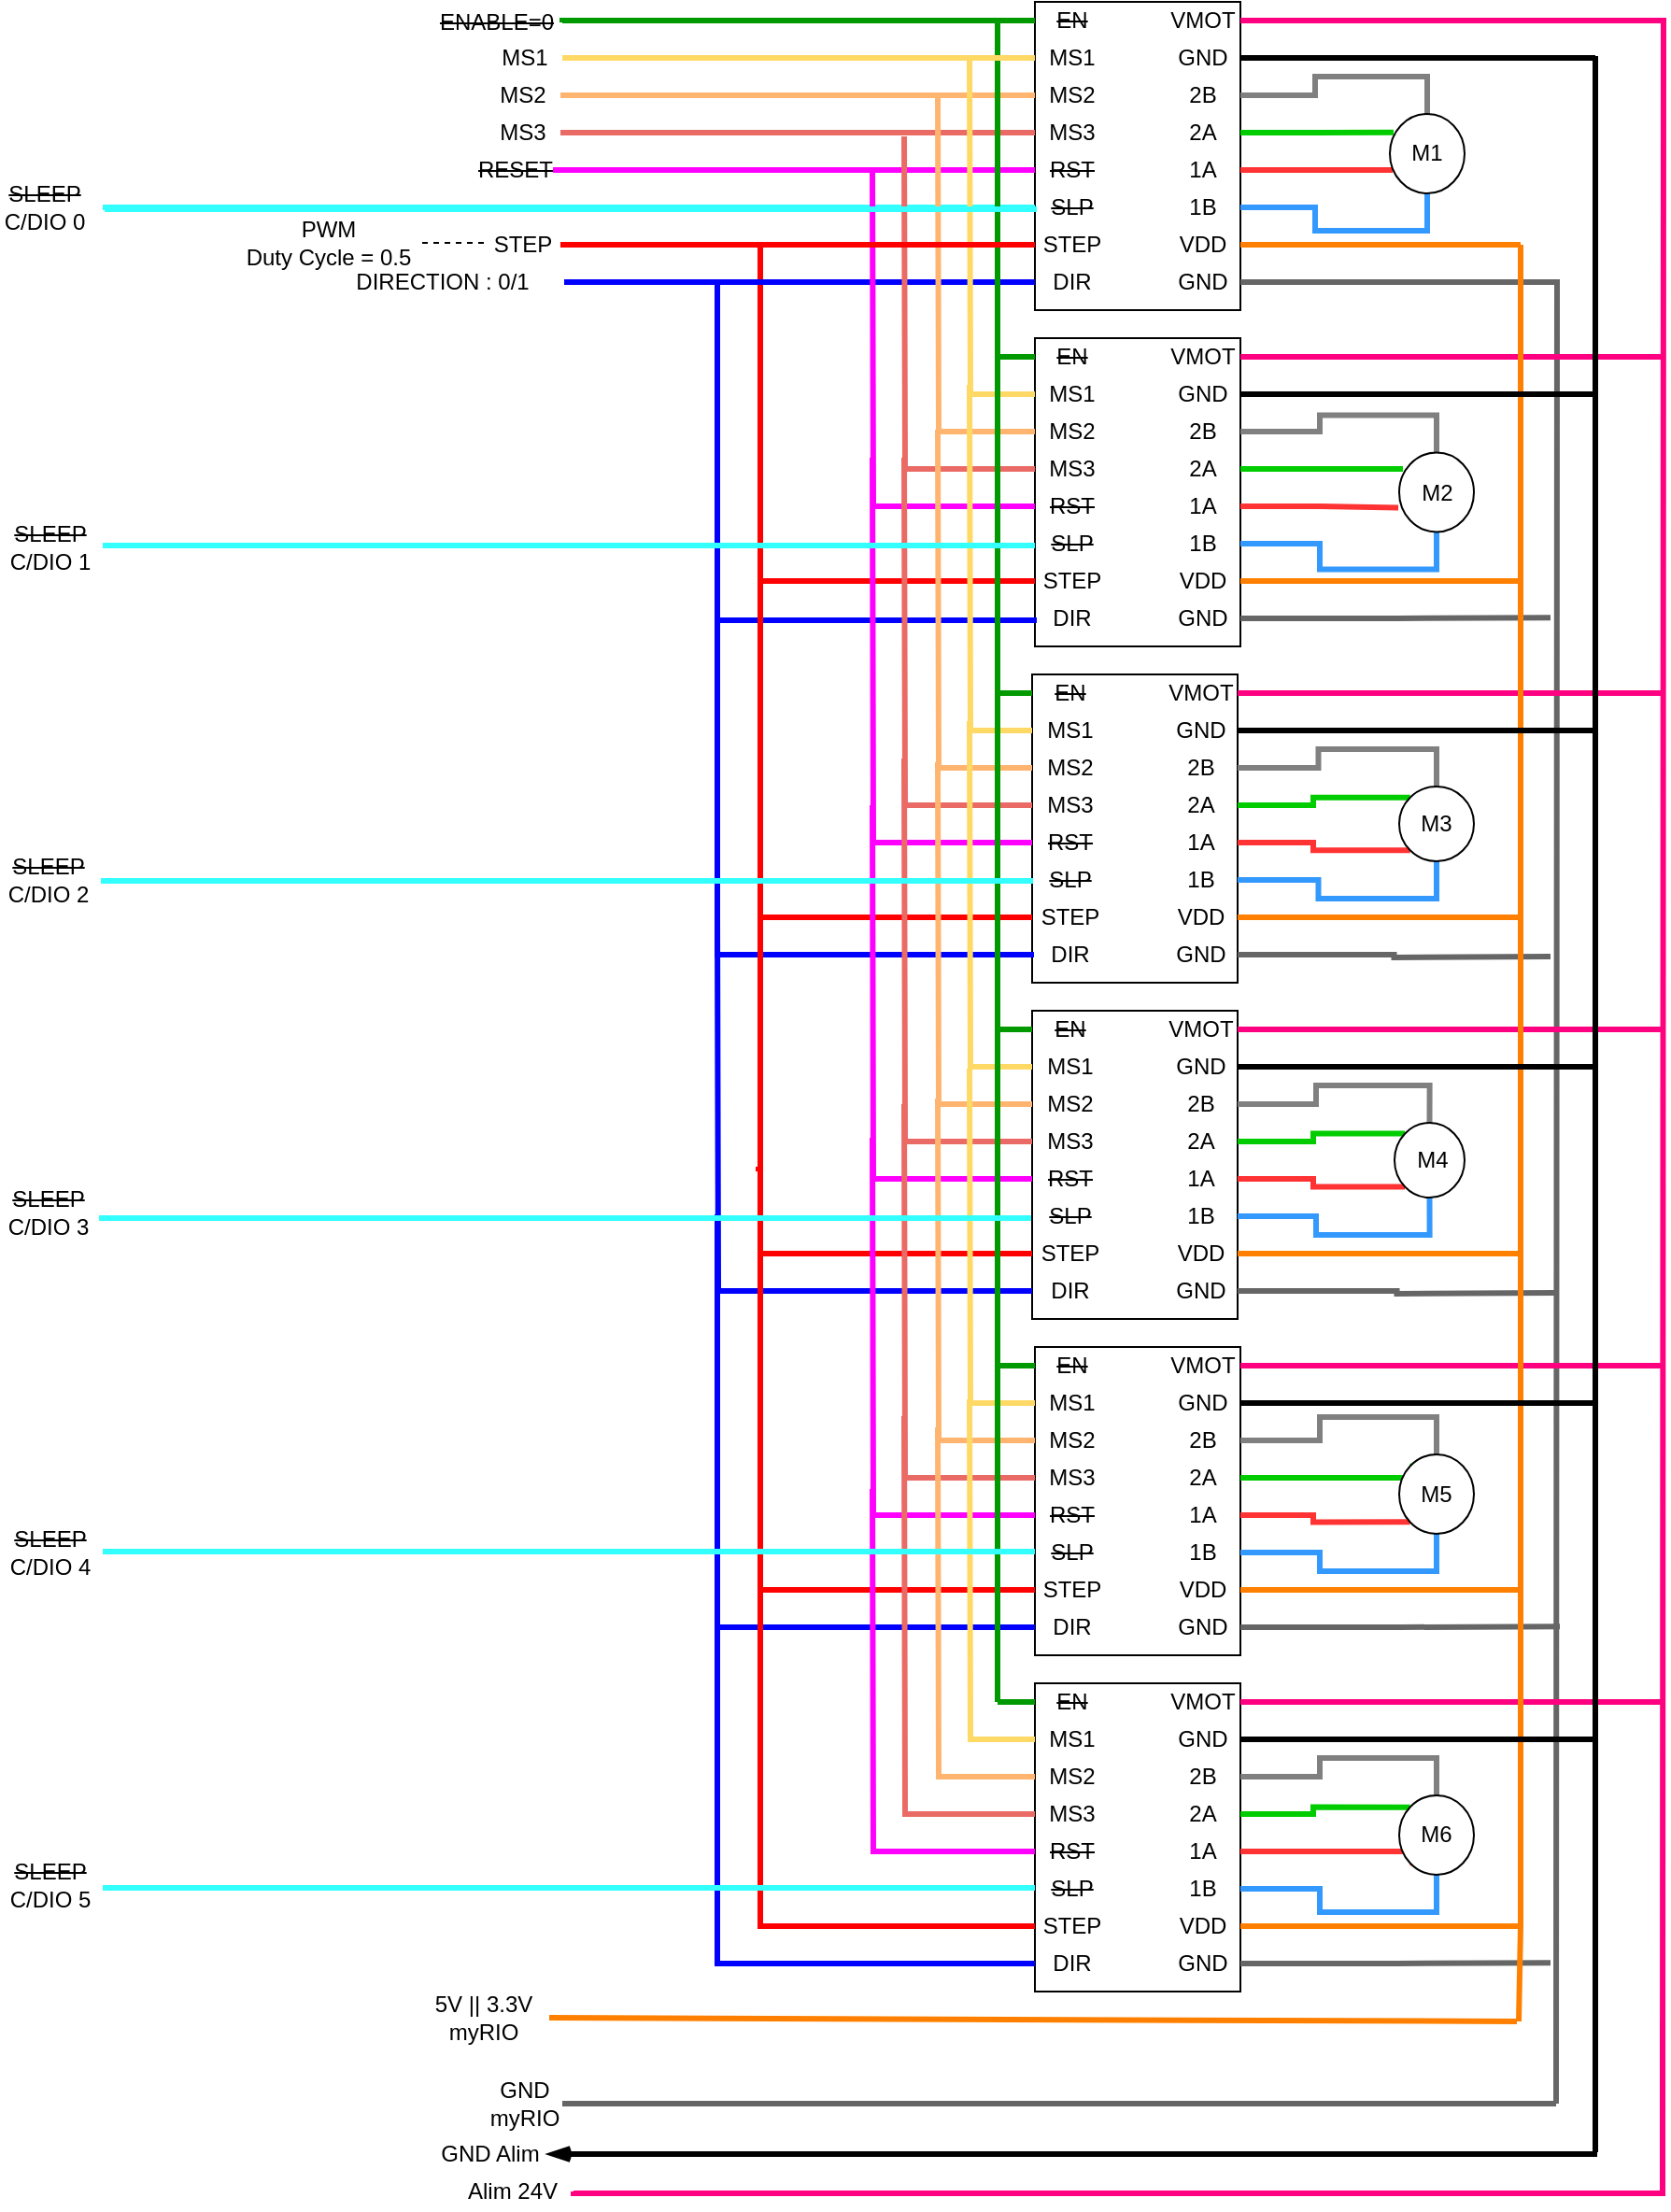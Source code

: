 <mxfile version="14.6.1" type="github">
  <diagram id="d5tnECNltdcISZ8ozTxb" name="Page-1">
    <mxGraphModel dx="2500" dy="934" grid="1" gridSize="1" guides="1" tooltips="1" connect="1" arrows="1" fold="1" page="1" pageScale="1" pageWidth="827" pageHeight="1169" math="0" shadow="0">
      <root>
        <mxCell id="0" />
        <mxCell id="1" parent="0" />
        <mxCell id="wC0UTd7UGhXA9cxKg25r-1" value="" style="rounded=0;whiteSpace=wrap;html=1;rotation=90;" parent="1" vertex="1">
          <mxGeometry x="169.5" y="74.5" width="165" height="110" as="geometry" />
        </mxCell>
        <mxCell id="wC0UTd7UGhXA9cxKg25r-2" value="&lt;strike&gt;EN&lt;/strike&gt;" style="text;html=1;strokeColor=none;fillColor=none;align=center;verticalAlign=middle;whiteSpace=wrap;rounded=0;" parent="1" vertex="1">
          <mxGeometry x="197" y="47" width="40" height="20" as="geometry" />
        </mxCell>
        <mxCell id="wC0UTd7UGhXA9cxKg25r-3" value="MS1" style="text;html=1;strokeColor=none;fillColor=none;align=center;verticalAlign=middle;whiteSpace=wrap;rounded=0;" parent="1" vertex="1">
          <mxGeometry x="197" y="67" width="40" height="20" as="geometry" />
        </mxCell>
        <mxCell id="wC0UTd7UGhXA9cxKg25r-244" style="edgeStyle=orthogonalEdgeStyle;rounded=0;orthogonalLoop=1;jettySize=auto;html=1;exitX=0;exitY=0.5;exitDx=0;exitDy=0;entryX=1;entryY=0.5;entryDx=0;entryDy=0;endArrow=none;endFill=0;strokeWidth=3;strokeColor=#FFB570;" parent="1" source="wC0UTd7UGhXA9cxKg25r-4" target="wC0UTd7UGhXA9cxKg25r-216" edge="1">
          <mxGeometry relative="1" as="geometry" />
        </mxCell>
        <mxCell id="wC0UTd7UGhXA9cxKg25r-4" value="MS2" style="text;html=1;strokeColor=none;fillColor=none;align=center;verticalAlign=middle;whiteSpace=wrap;rounded=0;" parent="1" vertex="1">
          <mxGeometry x="197" y="87" width="40" height="20" as="geometry" />
        </mxCell>
        <mxCell id="wC0UTd7UGhXA9cxKg25r-245" style="edgeStyle=orthogonalEdgeStyle;rounded=0;orthogonalLoop=1;jettySize=auto;html=1;exitX=0;exitY=0.5;exitDx=0;exitDy=0;entryX=1;entryY=0.5;entryDx=0;entryDy=0;endArrow=none;endFill=0;strokeWidth=3;strokeColor=#EA6B66;" parent="1" source="wC0UTd7UGhXA9cxKg25r-5" target="wC0UTd7UGhXA9cxKg25r-217" edge="1">
          <mxGeometry relative="1" as="geometry" />
        </mxCell>
        <mxCell id="wC0UTd7UGhXA9cxKg25r-5" value="MS3" style="text;html=1;strokeColor=none;fillColor=none;align=center;verticalAlign=middle;whiteSpace=wrap;rounded=0;" parent="1" vertex="1">
          <mxGeometry x="197" y="107" width="40" height="20" as="geometry" />
        </mxCell>
        <mxCell id="wC0UTd7UGhXA9cxKg25r-284" style="edgeStyle=orthogonalEdgeStyle;rounded=0;orthogonalLoop=1;jettySize=auto;html=1;exitX=0;exitY=0.5;exitDx=0;exitDy=0;entryX=1;entryY=0.5;entryDx=0;entryDy=0;endArrow=none;endFill=0;strokeWidth=3;strokeColor=#FF00FF;" parent="1" source="wC0UTd7UGhXA9cxKg25r-6" target="wC0UTd7UGhXA9cxKg25r-283" edge="1">
          <mxGeometry relative="1" as="geometry" />
        </mxCell>
        <mxCell id="wC0UTd7UGhXA9cxKg25r-6" value="&lt;strike&gt;RST&lt;/strike&gt;" style="text;html=1;strokeColor=none;fillColor=none;align=center;verticalAlign=middle;whiteSpace=wrap;rounded=0;" parent="1" vertex="1">
          <mxGeometry x="197" y="127" width="40" height="20" as="geometry" />
        </mxCell>
        <mxCell id="wC0UTd7UGhXA9cxKg25r-293" style="edgeStyle=orthogonalEdgeStyle;rounded=0;orthogonalLoop=1;jettySize=auto;html=1;exitX=0;exitY=0.5;exitDx=0;exitDy=0;endArrow=none;endFill=0;strokeColor=#33FFFF;strokeWidth=3;" parent="1" source="wC0UTd7UGhXA9cxKg25r-8" edge="1">
          <mxGeometry relative="1" as="geometry">
            <mxPoint x="-302" y="157" as="targetPoint" />
          </mxGeometry>
        </mxCell>
        <mxCell id="wC0UTd7UGhXA9cxKg25r-8" value="&lt;strike&gt;SLP&lt;/strike&gt;" style="text;html=1;strokeColor=none;fillColor=none;align=center;verticalAlign=middle;whiteSpace=wrap;rounded=0;" parent="1" vertex="1">
          <mxGeometry x="197" y="147" width="40" height="20" as="geometry" />
        </mxCell>
        <mxCell id="wC0UTd7UGhXA9cxKg25r-9" value="STEP" style="text;html=1;strokeColor=none;fillColor=none;align=center;verticalAlign=middle;whiteSpace=wrap;rounded=0;" parent="1" vertex="1">
          <mxGeometry x="197" y="167" width="40" height="20" as="geometry" />
        </mxCell>
        <mxCell id="wC0UTd7UGhXA9cxKg25r-273" style="edgeStyle=orthogonalEdgeStyle;rounded=0;orthogonalLoop=1;jettySize=auto;html=1;exitX=0;exitY=0.5;exitDx=0;exitDy=0;entryX=1;entryY=0.5;entryDx=0;entryDy=0;endArrow=none;endFill=0;strokeWidth=3;strokeColor=#0000FF;" parent="1" source="wC0UTd7UGhXA9cxKg25r-10" target="wC0UTd7UGhXA9cxKg25r-117" edge="1">
          <mxGeometry relative="1" as="geometry" />
        </mxCell>
        <mxCell id="wC0UTd7UGhXA9cxKg25r-10" value="DIR" style="text;html=1;strokeColor=none;fillColor=none;align=center;verticalAlign=middle;whiteSpace=wrap;rounded=0;" parent="1" vertex="1">
          <mxGeometry x="197" y="187" width="40" height="20" as="geometry" />
        </mxCell>
        <mxCell id="wC0UTd7UGhXA9cxKg25r-306" style="edgeStyle=orthogonalEdgeStyle;rounded=0;orthogonalLoop=1;jettySize=auto;html=1;exitX=1;exitY=0.5;exitDx=0;exitDy=0;endArrow=none;endFill=0;strokeWidth=3;strokeColor=#FF0080;" parent="1" source="wC0UTd7UGhXA9cxKg25r-11" edge="1">
          <mxGeometry relative="1" as="geometry">
            <mxPoint x="533" y="1199" as="targetPoint" />
          </mxGeometry>
        </mxCell>
        <mxCell id="wC0UTd7UGhXA9cxKg25r-11" value="VMOT" style="text;html=1;strokeColor=none;fillColor=none;align=center;verticalAlign=middle;whiteSpace=wrap;rounded=0;" parent="1" vertex="1">
          <mxGeometry x="267" y="47" width="40" height="20" as="geometry" />
        </mxCell>
        <mxCell id="wC0UTd7UGhXA9cxKg25r-12" value="GND" style="text;html=1;strokeColor=none;fillColor=none;align=center;verticalAlign=middle;whiteSpace=wrap;rounded=0;" parent="1" vertex="1">
          <mxGeometry x="267" y="67" width="40" height="20" as="geometry" />
        </mxCell>
        <mxCell id="wC0UTd7UGhXA9cxKg25r-129" style="edgeStyle=orthogonalEdgeStyle;rounded=0;orthogonalLoop=1;jettySize=auto;html=1;exitX=1;exitY=0.5;exitDx=0;exitDy=0;entryX=0.5;entryY=0;entryDx=0;entryDy=0;endArrow=none;endFill=0;strokeWidth=3;strokeColor=#808080;" parent="1" source="wC0UTd7UGhXA9cxKg25r-13" target="wC0UTd7UGhXA9cxKg25r-127" edge="1">
          <mxGeometry relative="1" as="geometry" />
        </mxCell>
        <mxCell id="wC0UTd7UGhXA9cxKg25r-13" value="2B" style="text;html=1;strokeColor=none;fillColor=none;align=center;verticalAlign=middle;whiteSpace=wrap;rounded=0;" parent="1" vertex="1">
          <mxGeometry x="267" y="87" width="40" height="20" as="geometry" />
        </mxCell>
        <mxCell id="wC0UTd7UGhXA9cxKg25r-130" style="edgeStyle=orthogonalEdgeStyle;rounded=0;orthogonalLoop=1;jettySize=auto;html=1;exitX=1;exitY=0.5;exitDx=0;exitDy=0;entryX=0.05;entryY=0.231;entryDx=0;entryDy=0;entryPerimeter=0;endArrow=none;endFill=0;strokeWidth=3;strokeColor=#00CC00;" parent="1" source="wC0UTd7UGhXA9cxKg25r-14" target="wC0UTd7UGhXA9cxKg25r-127" edge="1">
          <mxGeometry relative="1" as="geometry" />
        </mxCell>
        <mxCell id="wC0UTd7UGhXA9cxKg25r-14" value="2A" style="text;html=1;strokeColor=none;fillColor=none;align=center;verticalAlign=middle;whiteSpace=wrap;rounded=0;" parent="1" vertex="1">
          <mxGeometry x="267" y="107" width="40" height="20" as="geometry" />
        </mxCell>
        <mxCell id="wC0UTd7UGhXA9cxKg25r-131" style="edgeStyle=orthogonalEdgeStyle;rounded=0;orthogonalLoop=1;jettySize=auto;html=1;exitX=1;exitY=0.5;exitDx=0;exitDy=0;entryX=0.038;entryY=0.706;entryDx=0;entryDy=0;entryPerimeter=0;endArrow=none;endFill=0;strokeWidth=3;strokeColor=#FF3333;" parent="1" source="wC0UTd7UGhXA9cxKg25r-15" target="wC0UTd7UGhXA9cxKg25r-127" edge="1">
          <mxGeometry relative="1" as="geometry" />
        </mxCell>
        <mxCell id="wC0UTd7UGhXA9cxKg25r-15" value="1A" style="text;html=1;strokeColor=none;fillColor=none;align=center;verticalAlign=middle;whiteSpace=wrap;rounded=0;" parent="1" vertex="1">
          <mxGeometry x="267" y="127" width="40" height="20" as="geometry" />
        </mxCell>
        <mxCell id="wC0UTd7UGhXA9cxKg25r-132" style="edgeStyle=orthogonalEdgeStyle;rounded=0;orthogonalLoop=1;jettySize=auto;html=1;exitX=1;exitY=0.5;exitDx=0;exitDy=0;entryX=0.5;entryY=1;entryDx=0;entryDy=0;endArrow=none;endFill=0;strokeWidth=3;strokeColor=#3399FF;" parent="1" source="wC0UTd7UGhXA9cxKg25r-16" target="wC0UTd7UGhXA9cxKg25r-127" edge="1">
          <mxGeometry relative="1" as="geometry" />
        </mxCell>
        <mxCell id="wC0UTd7UGhXA9cxKg25r-16" value="1B" style="text;html=1;strokeColor=none;fillColor=none;align=center;verticalAlign=middle;whiteSpace=wrap;rounded=0;" parent="1" vertex="1">
          <mxGeometry x="267" y="147" width="40" height="20" as="geometry" />
        </mxCell>
        <mxCell id="wC0UTd7UGhXA9cxKg25r-17" value="VDD" style="text;html=1;strokeColor=none;fillColor=none;align=center;verticalAlign=middle;whiteSpace=wrap;rounded=0;" parent="1" vertex="1">
          <mxGeometry x="267" y="167" width="40" height="20" as="geometry" />
        </mxCell>
        <mxCell id="33gZM0jSTMgmFwtZP57Z-3" style="edgeStyle=orthogonalEdgeStyle;rounded=0;orthogonalLoop=1;jettySize=auto;html=1;exitX=1;exitY=0.5;exitDx=0;exitDy=0;strokeWidth=3;endArrow=none;endFill=0;strokeColor=#666666;" edge="1" parent="1" source="wC0UTd7UGhXA9cxKg25r-18">
          <mxGeometry relative="1" as="geometry">
            <mxPoint x="476" y="1172" as="targetPoint" />
          </mxGeometry>
        </mxCell>
        <mxCell id="wC0UTd7UGhXA9cxKg25r-18" value="GND" style="text;html=1;strokeColor=none;fillColor=none;align=center;verticalAlign=middle;whiteSpace=wrap;rounded=0;" parent="1" vertex="1">
          <mxGeometry x="267" y="187" width="40" height="20" as="geometry" />
        </mxCell>
        <mxCell id="wC0UTd7UGhXA9cxKg25r-19" value="" style="rounded=0;whiteSpace=wrap;html=1;rotation=90;" parent="1" vertex="1">
          <mxGeometry x="169.5" y="254.5" width="165" height="110" as="geometry" />
        </mxCell>
        <mxCell id="wC0UTd7UGhXA9cxKg25r-20" value="&lt;strike&gt;EN&lt;/strike&gt;" style="text;html=1;strokeColor=none;fillColor=none;align=center;verticalAlign=middle;whiteSpace=wrap;rounded=0;" parent="1" vertex="1">
          <mxGeometry x="197" y="227" width="40" height="20" as="geometry" />
        </mxCell>
        <mxCell id="wC0UTd7UGhXA9cxKg25r-247" style="edgeStyle=orthogonalEdgeStyle;rounded=0;orthogonalLoop=1;jettySize=auto;html=1;exitX=0;exitY=0.5;exitDx=0;exitDy=0;endArrow=none;endFill=0;strokeWidth=3;strokeColor=#FFD966;" parent="1" source="wC0UTd7UGhXA9cxKg25r-21" edge="1">
          <mxGeometry relative="1" as="geometry">
            <mxPoint x="162" y="77" as="targetPoint" />
          </mxGeometry>
        </mxCell>
        <mxCell id="wC0UTd7UGhXA9cxKg25r-21" value="MS1" style="text;html=1;strokeColor=none;fillColor=none;align=center;verticalAlign=middle;whiteSpace=wrap;rounded=0;" parent="1" vertex="1">
          <mxGeometry x="197" y="247" width="40" height="20" as="geometry" />
        </mxCell>
        <mxCell id="wC0UTd7UGhXA9cxKg25r-252" style="edgeStyle=orthogonalEdgeStyle;rounded=0;orthogonalLoop=1;jettySize=auto;html=1;exitX=0;exitY=0.5;exitDx=0;exitDy=0;endArrow=none;endFill=0;strokeWidth=3;strokeColor=#FFB570;" parent="1" source="wC0UTd7UGhXA9cxKg25r-22" edge="1">
          <mxGeometry relative="1" as="geometry">
            <mxPoint x="145" y="98" as="targetPoint" />
          </mxGeometry>
        </mxCell>
        <mxCell id="wC0UTd7UGhXA9cxKg25r-22" value="MS2" style="text;html=1;strokeColor=none;fillColor=none;align=center;verticalAlign=middle;whiteSpace=wrap;rounded=0;" parent="1" vertex="1">
          <mxGeometry x="197" y="267" width="40" height="20" as="geometry" />
        </mxCell>
        <mxCell id="wC0UTd7UGhXA9cxKg25r-257" style="edgeStyle=orthogonalEdgeStyle;rounded=0;orthogonalLoop=1;jettySize=auto;html=1;exitX=0;exitY=0.5;exitDx=0;exitDy=0;endArrow=none;endFill=0;strokeWidth=3;strokeColor=#EA6B66;" parent="1" source="wC0UTd7UGhXA9cxKg25r-23" edge="1">
          <mxGeometry relative="1" as="geometry">
            <mxPoint x="127" y="119" as="targetPoint" />
          </mxGeometry>
        </mxCell>
        <mxCell id="wC0UTd7UGhXA9cxKg25r-23" value="MS3" style="text;html=1;strokeColor=none;fillColor=none;align=center;verticalAlign=middle;whiteSpace=wrap;rounded=0;" parent="1" vertex="1">
          <mxGeometry x="197" y="287" width="40" height="20" as="geometry" />
        </mxCell>
        <mxCell id="wC0UTd7UGhXA9cxKg25r-285" style="edgeStyle=orthogonalEdgeStyle;rounded=0;orthogonalLoop=1;jettySize=auto;html=1;exitX=0;exitY=0.5;exitDx=0;exitDy=0;endArrow=none;endFill=0;strokeColor=#FF00FF;strokeWidth=3;" parent="1" source="wC0UTd7UGhXA9cxKg25r-24" edge="1">
          <mxGeometry relative="1" as="geometry">
            <mxPoint x="110" y="138" as="targetPoint" />
          </mxGeometry>
        </mxCell>
        <mxCell id="wC0UTd7UGhXA9cxKg25r-24" value="&lt;strike&gt;RST&lt;/strike&gt;" style="text;html=1;strokeColor=none;fillColor=none;align=center;verticalAlign=middle;whiteSpace=wrap;rounded=0;" parent="1" vertex="1">
          <mxGeometry x="197" y="307" width="40" height="20" as="geometry" />
        </mxCell>
        <mxCell id="wC0UTd7UGhXA9cxKg25r-25" value="&lt;strike&gt;SLP&lt;/strike&gt;" style="text;html=1;strokeColor=none;fillColor=none;align=center;verticalAlign=middle;whiteSpace=wrap;rounded=0;" parent="1" vertex="1">
          <mxGeometry x="197" y="327" width="40" height="20" as="geometry" />
        </mxCell>
        <mxCell id="wC0UTd7UGhXA9cxKg25r-268" style="edgeStyle=orthogonalEdgeStyle;rounded=0;orthogonalLoop=1;jettySize=auto;html=1;exitX=0;exitY=0.5;exitDx=0;exitDy=0;endArrow=none;endFill=0;strokeColor=#FF0000;strokeWidth=3;" parent="1" source="wC0UTd7UGhXA9cxKg25r-26" edge="1">
          <mxGeometry relative="1" as="geometry">
            <mxPoint x="109" y="177" as="targetPoint" />
            <Array as="points">
              <mxPoint x="50" y="357" />
              <mxPoint x="50" y="177" />
            </Array>
          </mxGeometry>
        </mxCell>
        <mxCell id="wC0UTd7UGhXA9cxKg25r-26" value="STEP" style="text;html=1;strokeColor=none;fillColor=none;align=center;verticalAlign=middle;whiteSpace=wrap;rounded=0;" parent="1" vertex="1">
          <mxGeometry x="197" y="347" width="40" height="20" as="geometry" />
        </mxCell>
        <mxCell id="wC0UTd7UGhXA9cxKg25r-274" style="edgeStyle=orthogonalEdgeStyle;rounded=0;orthogonalLoop=1;jettySize=auto;html=1;exitX=0;exitY=0.5;exitDx=0;exitDy=0;endArrow=none;endFill=0;strokeColor=#0000FF;strokeWidth=3;" parent="1" edge="1">
          <mxGeometry relative="1" as="geometry">
            <mxPoint x="85" y="197" as="targetPoint" />
            <mxPoint x="198" y="378" as="sourcePoint" />
            <Array as="points">
              <mxPoint x="27" y="378" />
              <mxPoint x="27" y="197" />
            </Array>
          </mxGeometry>
        </mxCell>
        <mxCell id="wC0UTd7UGhXA9cxKg25r-27" value="DIR" style="text;html=1;strokeColor=none;fillColor=none;align=center;verticalAlign=middle;whiteSpace=wrap;rounded=0;" parent="1" vertex="1">
          <mxGeometry x="197" y="367" width="40" height="20" as="geometry" />
        </mxCell>
        <mxCell id="wC0UTd7UGhXA9cxKg25r-315" style="edgeStyle=orthogonalEdgeStyle;rounded=0;orthogonalLoop=1;jettySize=auto;html=1;exitX=1;exitY=0.5;exitDx=0;exitDy=0;endArrow=none;endFill=0;strokeColor=#FF0080;strokeWidth=3;" parent="1" source="wC0UTd7UGhXA9cxKg25r-28" edge="1">
          <mxGeometry relative="1" as="geometry">
            <mxPoint x="534" y="237" as="targetPoint" />
          </mxGeometry>
        </mxCell>
        <mxCell id="wC0UTd7UGhXA9cxKg25r-28" value="VMOT" style="text;html=1;strokeColor=none;fillColor=none;align=center;verticalAlign=middle;whiteSpace=wrap;rounded=0;" parent="1" vertex="1">
          <mxGeometry x="267" y="227" width="40" height="20" as="geometry" />
        </mxCell>
        <mxCell id="wC0UTd7UGhXA9cxKg25r-29" value="GND" style="text;html=1;strokeColor=none;fillColor=none;align=center;verticalAlign=middle;whiteSpace=wrap;rounded=0;" parent="1" vertex="1">
          <mxGeometry x="267" y="247" width="40" height="20" as="geometry" />
        </mxCell>
        <mxCell id="wC0UTd7UGhXA9cxKg25r-135" style="edgeStyle=orthogonalEdgeStyle;rounded=0;orthogonalLoop=1;jettySize=auto;html=1;exitX=1;exitY=0.5;exitDx=0;exitDy=0;entryX=0.5;entryY=0;entryDx=0;entryDy=0;endArrow=none;endFill=0;strokeWidth=3;strokeColor=#808080;" parent="1" source="wC0UTd7UGhXA9cxKg25r-30" target="wC0UTd7UGhXA9cxKg25r-133" edge="1">
          <mxGeometry relative="1" as="geometry" />
        </mxCell>
        <mxCell id="wC0UTd7UGhXA9cxKg25r-30" value="2B" style="text;html=1;strokeColor=none;fillColor=none;align=center;verticalAlign=middle;whiteSpace=wrap;rounded=0;" parent="1" vertex="1">
          <mxGeometry x="267" y="267" width="40" height="20" as="geometry" />
        </mxCell>
        <mxCell id="wC0UTd7UGhXA9cxKg25r-136" style="edgeStyle=orthogonalEdgeStyle;rounded=0;orthogonalLoop=1;jettySize=auto;html=1;exitX=1;exitY=0.5;exitDx=0;exitDy=0;entryX=0.05;entryY=0.206;entryDx=0;entryDy=0;endArrow=none;endFill=0;entryPerimeter=0;strokeWidth=3;strokeColor=#00CC00;" parent="1" source="wC0UTd7UGhXA9cxKg25r-31" target="wC0UTd7UGhXA9cxKg25r-133" edge="1">
          <mxGeometry relative="1" as="geometry" />
        </mxCell>
        <mxCell id="wC0UTd7UGhXA9cxKg25r-31" value="2A" style="text;html=1;strokeColor=none;fillColor=none;align=center;verticalAlign=middle;whiteSpace=wrap;rounded=0;" parent="1" vertex="1">
          <mxGeometry x="267" y="287" width="40" height="20" as="geometry" />
        </mxCell>
        <mxCell id="wC0UTd7UGhXA9cxKg25r-137" style="edgeStyle=orthogonalEdgeStyle;rounded=0;orthogonalLoop=1;jettySize=auto;html=1;exitX=1;exitY=0.5;exitDx=0;exitDy=0;entryX=-0.012;entryY=0.694;entryDx=0;entryDy=0;entryPerimeter=0;endArrow=none;endFill=0;strokeWidth=3;strokeColor=#FF3333;" parent="1" source="wC0UTd7UGhXA9cxKg25r-32" target="wC0UTd7UGhXA9cxKg25r-133" edge="1">
          <mxGeometry relative="1" as="geometry" />
        </mxCell>
        <mxCell id="wC0UTd7UGhXA9cxKg25r-32" value="1A" style="text;html=1;strokeColor=none;fillColor=none;align=center;verticalAlign=middle;whiteSpace=wrap;rounded=0;" parent="1" vertex="1">
          <mxGeometry x="267" y="307" width="40" height="20" as="geometry" />
        </mxCell>
        <mxCell id="wC0UTd7UGhXA9cxKg25r-138" style="edgeStyle=orthogonalEdgeStyle;rounded=0;orthogonalLoop=1;jettySize=auto;html=1;exitX=1;exitY=0.5;exitDx=0;exitDy=0;entryX=0.5;entryY=1;entryDx=0;entryDy=0;endArrow=none;endFill=0;strokeWidth=3;strokeColor=#3399FF;" parent="1" source="wC0UTd7UGhXA9cxKg25r-33" target="wC0UTd7UGhXA9cxKg25r-133" edge="1">
          <mxGeometry relative="1" as="geometry" />
        </mxCell>
        <mxCell id="wC0UTd7UGhXA9cxKg25r-33" value="1B" style="text;html=1;strokeColor=none;fillColor=none;align=center;verticalAlign=middle;whiteSpace=wrap;rounded=0;" parent="1" vertex="1">
          <mxGeometry x="267" y="327" width="40" height="20" as="geometry" />
        </mxCell>
        <mxCell id="wC0UTd7UGhXA9cxKg25r-178" style="edgeStyle=orthogonalEdgeStyle;rounded=0;orthogonalLoop=1;jettySize=auto;html=1;exitX=1;exitY=0.5;exitDx=0;exitDy=0;endArrow=none;endFill=0;strokeWidth=3;strokeColor=#FF8000;" parent="1" source="wC0UTd7UGhXA9cxKg25r-34" edge="1">
          <mxGeometry relative="1" as="geometry">
            <mxPoint x="457" y="357" as="targetPoint" />
          </mxGeometry>
        </mxCell>
        <mxCell id="wC0UTd7UGhXA9cxKg25r-34" value="VDD" style="text;html=1;strokeColor=none;fillColor=none;align=center;verticalAlign=middle;whiteSpace=wrap;rounded=0;" parent="1" vertex="1">
          <mxGeometry x="267" y="347" width="40" height="20" as="geometry" />
        </mxCell>
        <mxCell id="33gZM0jSTMgmFwtZP57Z-4" style="edgeStyle=orthogonalEdgeStyle;rounded=0;orthogonalLoop=1;jettySize=auto;html=1;exitX=1;exitY=0.5;exitDx=0;exitDy=0;endArrow=none;endFill=0;strokeColor=#666666;strokeWidth=3;" edge="1" parent="1" source="wC0UTd7UGhXA9cxKg25r-35">
          <mxGeometry relative="1" as="geometry">
            <mxPoint x="473.0" y="376.588" as="targetPoint" />
          </mxGeometry>
        </mxCell>
        <mxCell id="wC0UTd7UGhXA9cxKg25r-35" value="GND" style="text;html=1;strokeColor=none;fillColor=none;align=center;verticalAlign=middle;whiteSpace=wrap;rounded=0;" parent="1" vertex="1">
          <mxGeometry x="267" y="367" width="40" height="20" as="geometry" />
        </mxCell>
        <mxCell id="wC0UTd7UGhXA9cxKg25r-36" value="" style="rounded=0;whiteSpace=wrap;html=1;rotation=90;" parent="1" vertex="1">
          <mxGeometry x="168" y="434.5" width="165" height="110" as="geometry" />
        </mxCell>
        <mxCell id="wC0UTd7UGhXA9cxKg25r-37" value="&lt;strike&gt;EN&lt;/strike&gt;" style="text;html=1;strokeColor=none;fillColor=none;align=center;verticalAlign=middle;whiteSpace=wrap;rounded=0;" parent="1" vertex="1">
          <mxGeometry x="195.5" y="407" width="40" height="20" as="geometry" />
        </mxCell>
        <mxCell id="wC0UTd7UGhXA9cxKg25r-248" style="edgeStyle=orthogonalEdgeStyle;rounded=0;orthogonalLoop=1;jettySize=auto;html=1;exitX=0;exitY=0.5;exitDx=0;exitDy=0;endArrow=none;endFill=0;strokeColor=#FFD966;strokeWidth=3;" parent="1" source="wC0UTd7UGhXA9cxKg25r-38" edge="1">
          <mxGeometry relative="1" as="geometry">
            <mxPoint x="162" y="252" as="targetPoint" />
            <mxPoint x="196.5" y="437" as="sourcePoint" />
          </mxGeometry>
        </mxCell>
        <mxCell id="wC0UTd7UGhXA9cxKg25r-38" value="MS1" style="text;html=1;strokeColor=none;fillColor=none;align=center;verticalAlign=middle;whiteSpace=wrap;rounded=0;" parent="1" vertex="1">
          <mxGeometry x="195.5" y="427" width="40" height="20" as="geometry" />
        </mxCell>
        <mxCell id="wC0UTd7UGhXA9cxKg25r-253" style="edgeStyle=orthogonalEdgeStyle;rounded=0;orthogonalLoop=1;jettySize=auto;html=1;exitX=0;exitY=0.5;exitDx=0;exitDy=0;endArrow=none;endFill=0;strokeColor=#FFB570;strokeWidth=3;" parent="1" source="wC0UTd7UGhXA9cxKg25r-39" edge="1">
          <mxGeometry relative="1" as="geometry">
            <mxPoint x="145" y="276" as="targetPoint" />
            <mxPoint x="194.5" y="457" as="sourcePoint" />
          </mxGeometry>
        </mxCell>
        <mxCell id="wC0UTd7UGhXA9cxKg25r-39" value="MS2" style="text;html=1;strokeColor=none;fillColor=none;align=center;verticalAlign=middle;whiteSpace=wrap;rounded=0;" parent="1" vertex="1">
          <mxGeometry x="195.5" y="447" width="40" height="20" as="geometry" />
        </mxCell>
        <mxCell id="wC0UTd7UGhXA9cxKg25r-258" style="edgeStyle=orthogonalEdgeStyle;rounded=0;orthogonalLoop=1;jettySize=auto;html=1;exitX=0;exitY=0.5;exitDx=0;exitDy=0;endArrow=none;endFill=0;strokeColor=#EA6B66;strokeWidth=3;" parent="1" source="wC0UTd7UGhXA9cxKg25r-40" edge="1">
          <mxGeometry relative="1" as="geometry">
            <mxPoint x="127" y="291" as="targetPoint" />
          </mxGeometry>
        </mxCell>
        <mxCell id="wC0UTd7UGhXA9cxKg25r-40" value="MS3" style="text;html=1;strokeColor=none;fillColor=none;align=center;verticalAlign=middle;whiteSpace=wrap;rounded=0;" parent="1" vertex="1">
          <mxGeometry x="195.5" y="467" width="40" height="20" as="geometry" />
        </mxCell>
        <mxCell id="wC0UTd7UGhXA9cxKg25r-286" style="edgeStyle=orthogonalEdgeStyle;rounded=0;orthogonalLoop=1;jettySize=auto;html=1;exitX=0;exitY=0.5;exitDx=0;exitDy=0;endArrow=none;endFill=0;strokeColor=#FF00FF;strokeWidth=3;" parent="1" source="wC0UTd7UGhXA9cxKg25r-41" edge="1">
          <mxGeometry relative="1" as="geometry">
            <mxPoint x="110" y="291" as="targetPoint" />
          </mxGeometry>
        </mxCell>
        <mxCell id="wC0UTd7UGhXA9cxKg25r-41" value="&lt;strike&gt;RST&lt;/strike&gt;" style="text;html=1;strokeColor=none;fillColor=none;align=center;verticalAlign=middle;whiteSpace=wrap;rounded=0;" parent="1" vertex="1">
          <mxGeometry x="195.5" y="487" width="40" height="20" as="geometry" />
        </mxCell>
        <mxCell id="wC0UTd7UGhXA9cxKg25r-42" value="&lt;strike&gt;SLP&lt;/strike&gt;" style="text;html=1;strokeColor=none;fillColor=none;align=center;verticalAlign=middle;whiteSpace=wrap;rounded=0;" parent="1" vertex="1">
          <mxGeometry x="195.5" y="507" width="40" height="20" as="geometry" />
        </mxCell>
        <mxCell id="wC0UTd7UGhXA9cxKg25r-269" style="edgeStyle=orthogonalEdgeStyle;rounded=0;orthogonalLoop=1;jettySize=auto;html=1;exitX=0;exitY=0.5;exitDx=0;exitDy=0;endArrow=none;endFill=0;strokeColor=#FF0000;strokeWidth=3;" parent="1" source="wC0UTd7UGhXA9cxKg25r-43" edge="1">
          <mxGeometry relative="1" as="geometry">
            <mxPoint x="50" y="325" as="targetPoint" />
            <mxPoint x="194.5" y="537" as="sourcePoint" />
            <Array as="points">
              <mxPoint x="50" y="537" />
              <mxPoint x="50" y="326" />
            </Array>
          </mxGeometry>
        </mxCell>
        <mxCell id="wC0UTd7UGhXA9cxKg25r-43" value="STEP" style="text;html=1;strokeColor=none;fillColor=none;align=center;verticalAlign=middle;whiteSpace=wrap;rounded=0;" parent="1" vertex="1">
          <mxGeometry x="195.5" y="527" width="40" height="20" as="geometry" />
        </mxCell>
        <mxCell id="wC0UTd7UGhXA9cxKg25r-275" style="edgeStyle=orthogonalEdgeStyle;rounded=0;orthogonalLoop=1;jettySize=auto;html=1;exitX=0;exitY=0.5;exitDx=0;exitDy=0;endArrow=none;endFill=0;strokeColor=#0000FF;strokeWidth=3;" parent="1" edge="1">
          <mxGeometry relative="1" as="geometry">
            <mxPoint x="27" y="355" as="targetPoint" />
            <mxPoint x="196.5" y="557" as="sourcePoint" />
            <Array as="points">
              <mxPoint x="27" y="557" />
              <mxPoint x="27" y="351" />
            </Array>
          </mxGeometry>
        </mxCell>
        <mxCell id="wC0UTd7UGhXA9cxKg25r-44" value="DIR" style="text;html=1;strokeColor=none;fillColor=none;align=center;verticalAlign=middle;whiteSpace=wrap;rounded=0;" parent="1" vertex="1">
          <mxGeometry x="195.5" y="547" width="40" height="20" as="geometry" />
        </mxCell>
        <mxCell id="wC0UTd7UGhXA9cxKg25r-316" style="edgeStyle=orthogonalEdgeStyle;rounded=0;orthogonalLoop=1;jettySize=auto;html=1;exitX=1;exitY=0.5;exitDx=0;exitDy=0;endArrow=none;endFill=0;strokeColor=#FF0080;strokeWidth=3;" parent="1" source="wC0UTd7UGhXA9cxKg25r-45" edge="1">
          <mxGeometry relative="1" as="geometry">
            <mxPoint x="534" y="417" as="targetPoint" />
          </mxGeometry>
        </mxCell>
        <mxCell id="wC0UTd7UGhXA9cxKg25r-45" value="VMOT" style="text;html=1;strokeColor=none;fillColor=none;align=center;verticalAlign=middle;whiteSpace=wrap;rounded=0;" parent="1" vertex="1">
          <mxGeometry x="265.5" y="407" width="40" height="20" as="geometry" />
        </mxCell>
        <mxCell id="wC0UTd7UGhXA9cxKg25r-46" value="GND" style="text;html=1;strokeColor=none;fillColor=none;align=center;verticalAlign=middle;whiteSpace=wrap;rounded=0;" parent="1" vertex="1">
          <mxGeometry x="265.5" y="427" width="40" height="20" as="geometry" />
        </mxCell>
        <mxCell id="wC0UTd7UGhXA9cxKg25r-141" style="edgeStyle=orthogonalEdgeStyle;rounded=0;orthogonalLoop=1;jettySize=auto;html=1;exitX=1;exitY=0.5;exitDx=0;exitDy=0;entryX=0.5;entryY=0;entryDx=0;entryDy=0;endArrow=none;endFill=0;strokeWidth=3;strokeColor=#808080;" parent="1" source="wC0UTd7UGhXA9cxKg25r-47" target="wC0UTd7UGhXA9cxKg25r-139" edge="1">
          <mxGeometry relative="1" as="geometry" />
        </mxCell>
        <mxCell id="wC0UTd7UGhXA9cxKg25r-47" value="2B" style="text;html=1;strokeColor=none;fillColor=none;align=center;verticalAlign=middle;whiteSpace=wrap;rounded=0;" parent="1" vertex="1">
          <mxGeometry x="265.5" y="447" width="40" height="20" as="geometry" />
        </mxCell>
        <mxCell id="wC0UTd7UGhXA9cxKg25r-144" style="edgeStyle=orthogonalEdgeStyle;rounded=0;orthogonalLoop=1;jettySize=auto;html=1;exitX=1;exitY=0.5;exitDx=0;exitDy=0;entryX=0;entryY=0;entryDx=0;entryDy=0;endArrow=none;endFill=0;strokeWidth=3;strokeColor=#00CC00;" parent="1" source="wC0UTd7UGhXA9cxKg25r-48" target="wC0UTd7UGhXA9cxKg25r-139" edge="1">
          <mxGeometry relative="1" as="geometry">
            <Array as="points">
              <mxPoint x="346" y="477" />
              <mxPoint x="346" y="473" />
            </Array>
          </mxGeometry>
        </mxCell>
        <mxCell id="wC0UTd7UGhXA9cxKg25r-48" value="2A" style="text;html=1;strokeColor=none;fillColor=none;align=center;verticalAlign=middle;whiteSpace=wrap;rounded=0;" parent="1" vertex="1">
          <mxGeometry x="265.5" y="467" width="40" height="20" as="geometry" />
        </mxCell>
        <mxCell id="wC0UTd7UGhXA9cxKg25r-143" style="edgeStyle=orthogonalEdgeStyle;rounded=0;orthogonalLoop=1;jettySize=auto;html=1;exitX=1;exitY=0.5;exitDx=0;exitDy=0;entryX=0;entryY=1;entryDx=0;entryDy=0;endArrow=none;endFill=0;strokeWidth=3;strokeColor=#FF3333;" parent="1" source="wC0UTd7UGhXA9cxKg25r-49" target="wC0UTd7UGhXA9cxKg25r-139" edge="1">
          <mxGeometry relative="1" as="geometry">
            <Array as="points">
              <mxPoint x="346" y="497" />
              <mxPoint x="346" y="501" />
            </Array>
          </mxGeometry>
        </mxCell>
        <mxCell id="wC0UTd7UGhXA9cxKg25r-49" value="1A" style="text;html=1;strokeColor=none;fillColor=none;align=center;verticalAlign=middle;whiteSpace=wrap;rounded=0;" parent="1" vertex="1">
          <mxGeometry x="265.5" y="487" width="40" height="20" as="geometry" />
        </mxCell>
        <mxCell id="wC0UTd7UGhXA9cxKg25r-142" style="edgeStyle=orthogonalEdgeStyle;rounded=0;orthogonalLoop=1;jettySize=auto;html=1;exitX=1;exitY=0.5;exitDx=0;exitDy=0;entryX=0.5;entryY=1;entryDx=0;entryDy=0;endArrow=none;endFill=0;strokeWidth=3;strokeColor=#3399FF;" parent="1" source="wC0UTd7UGhXA9cxKg25r-50" target="wC0UTd7UGhXA9cxKg25r-139" edge="1">
          <mxGeometry relative="1" as="geometry" />
        </mxCell>
        <mxCell id="wC0UTd7UGhXA9cxKg25r-50" value="1B" style="text;html=1;strokeColor=none;fillColor=none;align=center;verticalAlign=middle;whiteSpace=wrap;rounded=0;" parent="1" vertex="1">
          <mxGeometry x="265.5" y="507" width="40" height="20" as="geometry" />
        </mxCell>
        <mxCell id="wC0UTd7UGhXA9cxKg25r-179" style="edgeStyle=orthogonalEdgeStyle;rounded=0;orthogonalLoop=1;jettySize=auto;html=1;exitX=1;exitY=0.5;exitDx=0;exitDy=0;endArrow=none;endFill=0;strokeWidth=3;strokeColor=#FF8000;" parent="1" source="wC0UTd7UGhXA9cxKg25r-51" edge="1">
          <mxGeometry relative="1" as="geometry">
            <mxPoint x="457" y="537" as="targetPoint" />
          </mxGeometry>
        </mxCell>
        <mxCell id="wC0UTd7UGhXA9cxKg25r-51" value="VDD" style="text;html=1;strokeColor=none;fillColor=none;align=center;verticalAlign=middle;whiteSpace=wrap;rounded=0;" parent="1" vertex="1">
          <mxGeometry x="265.5" y="527" width="40" height="20" as="geometry" />
        </mxCell>
        <mxCell id="33gZM0jSTMgmFwtZP57Z-5" style="edgeStyle=orthogonalEdgeStyle;rounded=0;orthogonalLoop=1;jettySize=auto;html=1;exitX=1;exitY=0.5;exitDx=0;exitDy=0;endArrow=none;endFill=0;strokeColor=#666666;strokeWidth=3;" edge="1" parent="1" source="wC0UTd7UGhXA9cxKg25r-52">
          <mxGeometry relative="1" as="geometry">
            <mxPoint x="473.0" y="558" as="targetPoint" />
          </mxGeometry>
        </mxCell>
        <mxCell id="wC0UTd7UGhXA9cxKg25r-52" value="GND" style="text;html=1;strokeColor=none;fillColor=none;align=center;verticalAlign=middle;whiteSpace=wrap;rounded=0;" parent="1" vertex="1">
          <mxGeometry x="265.5" y="547" width="40" height="20" as="geometry" />
        </mxCell>
        <mxCell id="wC0UTd7UGhXA9cxKg25r-53" value="" style="rounded=0;whiteSpace=wrap;html=1;rotation=90;" parent="1" vertex="1">
          <mxGeometry x="168" y="614.5" width="165" height="110" as="geometry" />
        </mxCell>
        <mxCell id="wC0UTd7UGhXA9cxKg25r-54" value="&lt;strike&gt;EN&lt;/strike&gt;" style="text;html=1;strokeColor=none;fillColor=none;align=center;verticalAlign=middle;whiteSpace=wrap;rounded=0;" parent="1" vertex="1">
          <mxGeometry x="195.5" y="587" width="40" height="20" as="geometry" />
        </mxCell>
        <mxCell id="wC0UTd7UGhXA9cxKg25r-249" style="edgeStyle=orthogonalEdgeStyle;rounded=0;orthogonalLoop=1;jettySize=auto;html=1;exitX=0;exitY=0.5;exitDx=0;exitDy=0;endArrow=none;endFill=0;strokeColor=#FFD966;strokeWidth=3;" parent="1" source="wC0UTd7UGhXA9cxKg25r-55" edge="1">
          <mxGeometry relative="1" as="geometry">
            <mxPoint x="162" y="432" as="targetPoint" />
            <mxPoint x="194.5" y="617" as="sourcePoint" />
          </mxGeometry>
        </mxCell>
        <mxCell id="wC0UTd7UGhXA9cxKg25r-55" value="MS1" style="text;html=1;strokeColor=none;fillColor=none;align=center;verticalAlign=middle;whiteSpace=wrap;rounded=0;" parent="1" vertex="1">
          <mxGeometry x="195.5" y="607" width="40" height="20" as="geometry" />
        </mxCell>
        <mxCell id="wC0UTd7UGhXA9cxKg25r-254" style="edgeStyle=orthogonalEdgeStyle;rounded=0;orthogonalLoop=1;jettySize=auto;html=1;exitX=0;exitY=0.5;exitDx=0;exitDy=0;endArrow=none;endFill=0;strokeColor=#FFB570;strokeWidth=3;" parent="1" source="wC0UTd7UGhXA9cxKg25r-56" edge="1">
          <mxGeometry relative="1" as="geometry">
            <mxPoint x="145" y="454" as="targetPoint" />
          </mxGeometry>
        </mxCell>
        <mxCell id="wC0UTd7UGhXA9cxKg25r-56" value="MS2" style="text;html=1;strokeColor=none;fillColor=none;align=center;verticalAlign=middle;whiteSpace=wrap;rounded=0;" parent="1" vertex="1">
          <mxGeometry x="195.5" y="627" width="40" height="20" as="geometry" />
        </mxCell>
        <mxCell id="wC0UTd7UGhXA9cxKg25r-259" style="edgeStyle=orthogonalEdgeStyle;rounded=0;orthogonalLoop=1;jettySize=auto;html=1;exitX=0;exitY=0.5;exitDx=0;exitDy=0;endArrow=none;endFill=0;strokeColor=#EA6B66;strokeWidth=3;" parent="1" source="wC0UTd7UGhXA9cxKg25r-57" edge="1">
          <mxGeometry relative="1" as="geometry">
            <mxPoint x="127" y="452" as="targetPoint" />
            <mxPoint x="196.5" y="657" as="sourcePoint" />
          </mxGeometry>
        </mxCell>
        <mxCell id="wC0UTd7UGhXA9cxKg25r-57" value="MS3" style="text;html=1;strokeColor=none;fillColor=none;align=center;verticalAlign=middle;whiteSpace=wrap;rounded=0;" parent="1" vertex="1">
          <mxGeometry x="195.5" y="647" width="40" height="20" as="geometry" />
        </mxCell>
        <mxCell id="wC0UTd7UGhXA9cxKg25r-287" style="edgeStyle=orthogonalEdgeStyle;rounded=0;orthogonalLoop=1;jettySize=auto;html=1;exitX=0;exitY=0.5;exitDx=0;exitDy=0;endArrow=none;endFill=0;strokeColor=#FF00FF;strokeWidth=3;" parent="1" source="wC0UTd7UGhXA9cxKg25r-58" edge="1">
          <mxGeometry relative="1" as="geometry">
            <mxPoint x="110" y="477" as="targetPoint" />
          </mxGeometry>
        </mxCell>
        <mxCell id="wC0UTd7UGhXA9cxKg25r-58" value="&lt;strike&gt;RST&lt;/strike&gt;" style="text;html=1;strokeColor=none;fillColor=none;align=center;verticalAlign=middle;whiteSpace=wrap;rounded=0;" parent="1" vertex="1">
          <mxGeometry x="195.5" y="667" width="40" height="20" as="geometry" />
        </mxCell>
        <mxCell id="wC0UTd7UGhXA9cxKg25r-59" value="&lt;strike&gt;SLP&lt;/strike&gt;" style="text;html=1;strokeColor=none;fillColor=none;align=center;verticalAlign=middle;whiteSpace=wrap;rounded=0;" parent="1" vertex="1">
          <mxGeometry x="195.5" y="687" width="40" height="20" as="geometry" />
        </mxCell>
        <mxCell id="wC0UTd7UGhXA9cxKg25r-270" style="edgeStyle=orthogonalEdgeStyle;rounded=0;orthogonalLoop=1;jettySize=auto;html=1;exitX=0;exitY=0.5;exitDx=0;exitDy=0;endArrow=none;endFill=0;strokeColor=#FF0000;strokeWidth=3;" parent="1" source="wC0UTd7UGhXA9cxKg25r-60" edge="1">
          <mxGeometry relative="1" as="geometry">
            <mxPoint x="50" y="490" as="targetPoint" />
            <Array as="points">
              <mxPoint x="50" y="717" />
              <mxPoint x="50" y="489" />
            </Array>
          </mxGeometry>
        </mxCell>
        <mxCell id="wC0UTd7UGhXA9cxKg25r-60" value="STEP" style="text;html=1;strokeColor=none;fillColor=none;align=center;verticalAlign=middle;whiteSpace=wrap;rounded=0;" parent="1" vertex="1">
          <mxGeometry x="195.5" y="707" width="40" height="20" as="geometry" />
        </mxCell>
        <mxCell id="wC0UTd7UGhXA9cxKg25r-290" style="edgeStyle=orthogonalEdgeStyle;rounded=0;orthogonalLoop=1;jettySize=auto;html=1;exitX=0;exitY=0.5;exitDx=0;exitDy=0;endArrow=none;endFill=0;strokeWidth=3;strokeColor=#0000FF;" parent="1" source="wC0UTd7UGhXA9cxKg25r-61" edge="1">
          <mxGeometry relative="1" as="geometry">
            <mxPoint x="27" y="537" as="targetPoint" />
          </mxGeometry>
        </mxCell>
        <mxCell id="wC0UTd7UGhXA9cxKg25r-61" value="DIR" style="text;html=1;strokeColor=none;fillColor=none;align=center;verticalAlign=middle;whiteSpace=wrap;rounded=0;" parent="1" vertex="1">
          <mxGeometry x="195.5" y="727" width="40" height="20" as="geometry" />
        </mxCell>
        <mxCell id="wC0UTd7UGhXA9cxKg25r-317" style="edgeStyle=orthogonalEdgeStyle;rounded=0;orthogonalLoop=1;jettySize=auto;html=1;exitX=1;exitY=0.5;exitDx=0;exitDy=0;endArrow=none;endFill=0;strokeColor=#FF0080;strokeWidth=3;" parent="1" source="wC0UTd7UGhXA9cxKg25r-62" edge="1">
          <mxGeometry relative="1" as="geometry">
            <mxPoint x="534" y="597" as="targetPoint" />
          </mxGeometry>
        </mxCell>
        <mxCell id="wC0UTd7UGhXA9cxKg25r-62" value="VMOT" style="text;html=1;strokeColor=none;fillColor=none;align=center;verticalAlign=middle;whiteSpace=wrap;rounded=0;" parent="1" vertex="1">
          <mxGeometry x="265.5" y="587" width="40" height="20" as="geometry" />
        </mxCell>
        <mxCell id="wC0UTd7UGhXA9cxKg25r-63" value="GND" style="text;html=1;strokeColor=none;fillColor=none;align=center;verticalAlign=middle;whiteSpace=wrap;rounded=0;" parent="1" vertex="1">
          <mxGeometry x="265.5" y="607" width="40" height="20" as="geometry" />
        </mxCell>
        <mxCell id="wC0UTd7UGhXA9cxKg25r-147" style="edgeStyle=orthogonalEdgeStyle;rounded=0;orthogonalLoop=1;jettySize=auto;html=1;exitX=1;exitY=0.5;exitDx=0;exitDy=0;entryX=0.5;entryY=0;entryDx=0;entryDy=0;endArrow=none;endFill=0;strokeWidth=3;strokeColor=#808080;" parent="1" source="wC0UTd7UGhXA9cxKg25r-64" target="wC0UTd7UGhXA9cxKg25r-145" edge="1">
          <mxGeometry relative="1" as="geometry" />
        </mxCell>
        <mxCell id="wC0UTd7UGhXA9cxKg25r-64" value="2B" style="text;html=1;strokeColor=none;fillColor=none;align=center;verticalAlign=middle;whiteSpace=wrap;rounded=0;" parent="1" vertex="1">
          <mxGeometry x="265.5" y="627" width="40" height="20" as="geometry" />
        </mxCell>
        <mxCell id="wC0UTd7UGhXA9cxKg25r-152" style="edgeStyle=orthogonalEdgeStyle;rounded=0;orthogonalLoop=1;jettySize=auto;html=1;exitX=1;exitY=0.5;exitDx=0;exitDy=0;entryX=0;entryY=0;entryDx=0;entryDy=0;endArrow=none;endFill=0;strokeWidth=3;strokeColor=#00CC00;" parent="1" source="wC0UTd7UGhXA9cxKg25r-65" target="wC0UTd7UGhXA9cxKg25r-145" edge="1">
          <mxGeometry relative="1" as="geometry">
            <Array as="points">
              <mxPoint x="346" y="657" />
              <mxPoint x="346" y="653" />
            </Array>
          </mxGeometry>
        </mxCell>
        <mxCell id="wC0UTd7UGhXA9cxKg25r-65" value="2A" style="text;html=1;strokeColor=none;fillColor=none;align=center;verticalAlign=middle;whiteSpace=wrap;rounded=0;" parent="1" vertex="1">
          <mxGeometry x="265.5" y="647" width="40" height="20" as="geometry" />
        </mxCell>
        <mxCell id="wC0UTd7UGhXA9cxKg25r-150" style="edgeStyle=orthogonalEdgeStyle;rounded=0;orthogonalLoop=1;jettySize=auto;html=1;exitX=1;exitY=0.5;exitDx=0;exitDy=0;entryX=0;entryY=1;entryDx=0;entryDy=0;endArrow=none;endFill=0;strokeWidth=3;strokeColor=#FF3333;" parent="1" source="wC0UTd7UGhXA9cxKg25r-66" target="wC0UTd7UGhXA9cxKg25r-145" edge="1">
          <mxGeometry relative="1" as="geometry">
            <Array as="points">
              <mxPoint x="346" y="677" />
              <mxPoint x="346" y="681" />
            </Array>
          </mxGeometry>
        </mxCell>
        <mxCell id="wC0UTd7UGhXA9cxKg25r-66" value="1A" style="text;html=1;strokeColor=none;fillColor=none;align=center;verticalAlign=middle;whiteSpace=wrap;rounded=0;" parent="1" vertex="1">
          <mxGeometry x="265.5" y="667" width="40" height="20" as="geometry" />
        </mxCell>
        <mxCell id="wC0UTd7UGhXA9cxKg25r-148" style="edgeStyle=orthogonalEdgeStyle;rounded=0;orthogonalLoop=1;jettySize=auto;html=1;exitX=1;exitY=0.5;exitDx=0;exitDy=0;entryX=0.5;entryY=1;entryDx=0;entryDy=0;endArrow=none;endFill=0;strokeWidth=3;strokeColor=#3399FF;" parent="1" source="wC0UTd7UGhXA9cxKg25r-67" target="wC0UTd7UGhXA9cxKg25r-145" edge="1">
          <mxGeometry relative="1" as="geometry" />
        </mxCell>
        <mxCell id="wC0UTd7UGhXA9cxKg25r-67" value="1B" style="text;html=1;strokeColor=none;fillColor=none;align=center;verticalAlign=middle;whiteSpace=wrap;rounded=0;" parent="1" vertex="1">
          <mxGeometry x="265.5" y="687" width="40" height="20" as="geometry" />
        </mxCell>
        <mxCell id="wC0UTd7UGhXA9cxKg25r-180" style="edgeStyle=orthogonalEdgeStyle;rounded=0;orthogonalLoop=1;jettySize=auto;html=1;exitX=1;exitY=0.5;exitDx=0;exitDy=0;endArrow=none;endFill=0;strokeWidth=3;strokeColor=#FF8000;" parent="1" source="wC0UTd7UGhXA9cxKg25r-68" edge="1">
          <mxGeometry relative="1" as="geometry">
            <mxPoint x="457" y="717" as="targetPoint" />
          </mxGeometry>
        </mxCell>
        <mxCell id="wC0UTd7UGhXA9cxKg25r-68" value="VDD" style="text;html=1;strokeColor=none;fillColor=none;align=center;verticalAlign=middle;whiteSpace=wrap;rounded=0;" parent="1" vertex="1">
          <mxGeometry x="265.5" y="707" width="40" height="20" as="geometry" />
        </mxCell>
        <mxCell id="33gZM0jSTMgmFwtZP57Z-6" style="edgeStyle=orthogonalEdgeStyle;rounded=0;orthogonalLoop=1;jettySize=auto;html=1;exitX=1;exitY=0.5;exitDx=0;exitDy=0;endArrow=none;endFill=0;strokeColor=#666666;strokeWidth=3;" edge="1" parent="1" source="wC0UTd7UGhXA9cxKg25r-69">
          <mxGeometry relative="1" as="geometry">
            <mxPoint x="476" y="738" as="targetPoint" />
          </mxGeometry>
        </mxCell>
        <mxCell id="wC0UTd7UGhXA9cxKg25r-69" value="GND" style="text;html=1;strokeColor=none;fillColor=none;align=center;verticalAlign=middle;whiteSpace=wrap;rounded=0;" parent="1" vertex="1">
          <mxGeometry x="265.5" y="727" width="40" height="20" as="geometry" />
        </mxCell>
        <mxCell id="wC0UTd7UGhXA9cxKg25r-70" value="" style="rounded=0;whiteSpace=wrap;html=1;rotation=90;" parent="1" vertex="1">
          <mxGeometry x="169.5" y="794.5" width="165" height="110" as="geometry" />
        </mxCell>
        <mxCell id="wC0UTd7UGhXA9cxKg25r-71" value="&lt;strike&gt;EN&lt;/strike&gt;" style="text;html=1;strokeColor=none;fillColor=none;align=center;verticalAlign=middle;whiteSpace=wrap;rounded=0;" parent="1" vertex="1">
          <mxGeometry x="197" y="767" width="40" height="20" as="geometry" />
        </mxCell>
        <mxCell id="wC0UTd7UGhXA9cxKg25r-250" style="edgeStyle=orthogonalEdgeStyle;rounded=0;orthogonalLoop=1;jettySize=auto;html=1;exitX=0;exitY=0.5;exitDx=0;exitDy=0;endArrow=none;endFill=0;strokeColor=#FFD966;strokeWidth=3;" parent="1" source="wC0UTd7UGhXA9cxKg25r-72" edge="1">
          <mxGeometry relative="1" as="geometry">
            <mxPoint x="162" y="618" as="targetPoint" />
            <mxPoint x="196" y="797" as="sourcePoint" />
          </mxGeometry>
        </mxCell>
        <mxCell id="wC0UTd7UGhXA9cxKg25r-72" value="MS1" style="text;html=1;strokeColor=none;fillColor=none;align=center;verticalAlign=middle;whiteSpace=wrap;rounded=0;" parent="1" vertex="1">
          <mxGeometry x="197" y="787" width="40" height="20" as="geometry" />
        </mxCell>
        <mxCell id="wC0UTd7UGhXA9cxKg25r-255" style="edgeStyle=orthogonalEdgeStyle;rounded=0;orthogonalLoop=1;jettySize=auto;html=1;exitX=0;exitY=0.5;exitDx=0;exitDy=0;endArrow=none;endFill=0;strokeColor=#FFB570;strokeWidth=3;" parent="1" source="wC0UTd7UGhXA9cxKg25r-73" edge="1">
          <mxGeometry relative="1" as="geometry">
            <mxPoint x="145" y="634" as="targetPoint" />
          </mxGeometry>
        </mxCell>
        <mxCell id="wC0UTd7UGhXA9cxKg25r-73" value="MS2" style="text;html=1;strokeColor=none;fillColor=none;align=center;verticalAlign=middle;whiteSpace=wrap;rounded=0;" parent="1" vertex="1">
          <mxGeometry x="197" y="807" width="40" height="20" as="geometry" />
        </mxCell>
        <mxCell id="wC0UTd7UGhXA9cxKg25r-260" style="edgeStyle=orthogonalEdgeStyle;rounded=0;orthogonalLoop=1;jettySize=auto;html=1;exitX=0;exitY=0.5;exitDx=0;exitDy=0;endArrow=none;endFill=0;strokeColor=#EA6B66;strokeWidth=3;" parent="1" source="wC0UTd7UGhXA9cxKg25r-74" edge="1">
          <mxGeometry relative="1" as="geometry">
            <mxPoint x="127" y="637" as="targetPoint" />
          </mxGeometry>
        </mxCell>
        <mxCell id="wC0UTd7UGhXA9cxKg25r-74" value="MS3" style="text;html=1;strokeColor=none;fillColor=none;align=center;verticalAlign=middle;whiteSpace=wrap;rounded=0;" parent="1" vertex="1">
          <mxGeometry x="197" y="827" width="40" height="20" as="geometry" />
        </mxCell>
        <mxCell id="wC0UTd7UGhXA9cxKg25r-288" style="edgeStyle=orthogonalEdgeStyle;rounded=0;orthogonalLoop=1;jettySize=auto;html=1;exitX=0;exitY=0.5;exitDx=0;exitDy=0;endArrow=none;endFill=0;strokeColor=#FF00FF;strokeWidth=3;" parent="1" source="wC0UTd7UGhXA9cxKg25r-75" edge="1">
          <mxGeometry relative="1" as="geometry">
            <mxPoint x="110" y="655" as="targetPoint" />
          </mxGeometry>
        </mxCell>
        <mxCell id="wC0UTd7UGhXA9cxKg25r-75" value="&lt;strike&gt;RST&lt;/strike&gt;" style="text;html=1;strokeColor=none;fillColor=none;align=center;verticalAlign=middle;whiteSpace=wrap;rounded=0;" parent="1" vertex="1">
          <mxGeometry x="197" y="847" width="40" height="20" as="geometry" />
        </mxCell>
        <mxCell id="wC0UTd7UGhXA9cxKg25r-76" value="&lt;strike&gt;SLP&lt;/strike&gt;" style="text;html=1;strokeColor=none;fillColor=none;align=center;verticalAlign=middle;whiteSpace=wrap;rounded=0;" parent="1" vertex="1">
          <mxGeometry x="197" y="867" width="40" height="20" as="geometry" />
        </mxCell>
        <mxCell id="wC0UTd7UGhXA9cxKg25r-271" style="edgeStyle=orthogonalEdgeStyle;rounded=0;orthogonalLoop=1;jettySize=auto;html=1;exitX=0;exitY=0.5;exitDx=0;exitDy=0;endArrow=none;endFill=0;strokeColor=#FF0000;strokeWidth=3;" parent="1" source="wC0UTd7UGhXA9cxKg25r-77" edge="1">
          <mxGeometry relative="1" as="geometry">
            <mxPoint x="49" y="673" as="targetPoint" />
            <Array as="points">
              <mxPoint x="50" y="897" />
              <mxPoint x="50" y="672" />
            </Array>
          </mxGeometry>
        </mxCell>
        <mxCell id="wC0UTd7UGhXA9cxKg25r-77" value="STEP" style="text;html=1;strokeColor=none;fillColor=none;align=center;verticalAlign=middle;whiteSpace=wrap;rounded=0;" parent="1" vertex="1">
          <mxGeometry x="197" y="887" width="40" height="20" as="geometry" />
        </mxCell>
        <mxCell id="wC0UTd7UGhXA9cxKg25r-277" style="edgeStyle=orthogonalEdgeStyle;rounded=0;orthogonalLoop=1;jettySize=auto;html=1;exitX=0;exitY=0.5;exitDx=0;exitDy=0;endArrow=none;endFill=0;strokeColor=#0000FF;strokeWidth=3;" parent="1" source="wC0UTd7UGhXA9cxKg25r-78" edge="1">
          <mxGeometry relative="1" as="geometry">
            <mxPoint x="27" y="696" as="targetPoint" />
            <Array as="points">
              <mxPoint x="27" y="917" />
              <mxPoint x="27" y="698" />
            </Array>
          </mxGeometry>
        </mxCell>
        <mxCell id="wC0UTd7UGhXA9cxKg25r-78" value="DIR" style="text;html=1;strokeColor=none;fillColor=none;align=center;verticalAlign=middle;whiteSpace=wrap;rounded=0;" parent="1" vertex="1">
          <mxGeometry x="197" y="907" width="40" height="20" as="geometry" />
        </mxCell>
        <mxCell id="wC0UTd7UGhXA9cxKg25r-318" style="edgeStyle=orthogonalEdgeStyle;rounded=0;orthogonalLoop=1;jettySize=auto;html=1;exitX=1;exitY=0.5;exitDx=0;exitDy=0;endArrow=none;endFill=0;strokeColor=#FF0080;strokeWidth=3;" parent="1" source="wC0UTd7UGhXA9cxKg25r-79" edge="1">
          <mxGeometry relative="1" as="geometry">
            <mxPoint x="533" y="777" as="targetPoint" />
          </mxGeometry>
        </mxCell>
        <mxCell id="wC0UTd7UGhXA9cxKg25r-79" value="VMOT" style="text;html=1;strokeColor=none;fillColor=none;align=center;verticalAlign=middle;whiteSpace=wrap;rounded=0;" parent="1" vertex="1">
          <mxGeometry x="267" y="767" width="40" height="20" as="geometry" />
        </mxCell>
        <mxCell id="wC0UTd7UGhXA9cxKg25r-80" value="GND" style="text;html=1;strokeColor=none;fillColor=none;align=center;verticalAlign=middle;whiteSpace=wrap;rounded=0;" parent="1" vertex="1">
          <mxGeometry x="267" y="787" width="40" height="20" as="geometry" />
        </mxCell>
        <mxCell id="wC0UTd7UGhXA9cxKg25r-81" value="2B" style="text;html=1;strokeColor=none;fillColor=none;align=center;verticalAlign=middle;whiteSpace=wrap;rounded=0;" parent="1" vertex="1">
          <mxGeometry x="267" y="807" width="40" height="20" as="geometry" />
        </mxCell>
        <mxCell id="wC0UTd7UGhXA9cxKg25r-82" value="2A" style="text;html=1;strokeColor=none;fillColor=none;align=center;verticalAlign=middle;whiteSpace=wrap;rounded=0;" parent="1" vertex="1">
          <mxGeometry x="267" y="827" width="40" height="20" as="geometry" />
        </mxCell>
        <mxCell id="wC0UTd7UGhXA9cxKg25r-83" value="1A" style="text;html=1;strokeColor=none;fillColor=none;align=center;verticalAlign=middle;whiteSpace=wrap;rounded=0;" parent="1" vertex="1">
          <mxGeometry x="267" y="847" width="40" height="20" as="geometry" />
        </mxCell>
        <mxCell id="wC0UTd7UGhXA9cxKg25r-84" value="1B" style="text;html=1;strokeColor=none;fillColor=none;align=center;verticalAlign=middle;whiteSpace=wrap;rounded=0;" parent="1" vertex="1">
          <mxGeometry x="267" y="867" width="40" height="20" as="geometry" />
        </mxCell>
        <mxCell id="wC0UTd7UGhXA9cxKg25r-181" style="edgeStyle=orthogonalEdgeStyle;rounded=0;orthogonalLoop=1;jettySize=auto;html=1;exitX=1;exitY=0.5;exitDx=0;exitDy=0;endArrow=none;endFill=0;strokeWidth=3;strokeColor=#FF8000;" parent="1" source="wC0UTd7UGhXA9cxKg25r-85" edge="1">
          <mxGeometry relative="1" as="geometry">
            <mxPoint x="457" y="897" as="targetPoint" />
          </mxGeometry>
        </mxCell>
        <mxCell id="wC0UTd7UGhXA9cxKg25r-85" value="VDD" style="text;html=1;strokeColor=none;fillColor=none;align=center;verticalAlign=middle;whiteSpace=wrap;rounded=0;" parent="1" vertex="1">
          <mxGeometry x="267" y="887" width="40" height="20" as="geometry" />
        </mxCell>
        <mxCell id="33gZM0jSTMgmFwtZP57Z-7" style="edgeStyle=orthogonalEdgeStyle;rounded=0;orthogonalLoop=1;jettySize=auto;html=1;exitX=1;exitY=0.5;exitDx=0;exitDy=0;endArrow=none;endFill=0;strokeColor=#666666;strokeWidth=3;" edge="1" parent="1" source="wC0UTd7UGhXA9cxKg25r-86">
          <mxGeometry relative="1" as="geometry">
            <mxPoint x="478.0" y="916.588" as="targetPoint" />
          </mxGeometry>
        </mxCell>
        <mxCell id="wC0UTd7UGhXA9cxKg25r-86" value="GND" style="text;html=1;strokeColor=none;fillColor=none;align=center;verticalAlign=middle;whiteSpace=wrap;rounded=0;" parent="1" vertex="1">
          <mxGeometry x="267" y="907" width="40" height="20" as="geometry" />
        </mxCell>
        <mxCell id="wC0UTd7UGhXA9cxKg25r-87" value="" style="rounded=0;whiteSpace=wrap;html=1;rotation=90;" parent="1" vertex="1">
          <mxGeometry x="169.5" y="974.5" width="165" height="110" as="geometry" />
        </mxCell>
        <mxCell id="wC0UTd7UGhXA9cxKg25r-88" value="&lt;strike&gt;EN&lt;/strike&gt;" style="text;html=1;strokeColor=none;fillColor=none;align=center;verticalAlign=middle;whiteSpace=wrap;rounded=0;" parent="1" vertex="1">
          <mxGeometry x="197" y="947" width="40" height="20" as="geometry" />
        </mxCell>
        <mxCell id="wC0UTd7UGhXA9cxKg25r-251" style="edgeStyle=orthogonalEdgeStyle;rounded=0;orthogonalLoop=1;jettySize=auto;html=1;exitX=0;exitY=0.5;exitDx=0;exitDy=0;endArrow=none;endFill=0;strokeColor=#FFD966;strokeWidth=3;" parent="1" source="wC0UTd7UGhXA9cxKg25r-89" edge="1">
          <mxGeometry relative="1" as="geometry">
            <mxPoint x="162" y="795" as="targetPoint" />
            <mxPoint x="196" y="977" as="sourcePoint" />
          </mxGeometry>
        </mxCell>
        <mxCell id="wC0UTd7UGhXA9cxKg25r-89" value="MS1" style="text;html=1;strokeColor=none;fillColor=none;align=center;verticalAlign=middle;whiteSpace=wrap;rounded=0;" parent="1" vertex="1">
          <mxGeometry x="197" y="967" width="40" height="20" as="geometry" />
        </mxCell>
        <mxCell id="wC0UTd7UGhXA9cxKg25r-256" style="edgeStyle=orthogonalEdgeStyle;rounded=0;orthogonalLoop=1;jettySize=auto;html=1;exitX=0;exitY=0.5;exitDx=0;exitDy=0;endArrow=none;endFill=0;strokeColor=#FFB570;strokeWidth=3;" parent="1" source="wC0UTd7UGhXA9cxKg25r-90" edge="1">
          <mxGeometry relative="1" as="geometry">
            <mxPoint x="145" y="810" as="targetPoint" />
          </mxGeometry>
        </mxCell>
        <mxCell id="wC0UTd7UGhXA9cxKg25r-90" value="MS2" style="text;html=1;strokeColor=none;fillColor=none;align=center;verticalAlign=middle;whiteSpace=wrap;rounded=0;" parent="1" vertex="1">
          <mxGeometry x="197" y="987" width="40" height="20" as="geometry" />
        </mxCell>
        <mxCell id="wC0UTd7UGhXA9cxKg25r-261" style="edgeStyle=orthogonalEdgeStyle;rounded=0;orthogonalLoop=1;jettySize=auto;html=1;exitX=0;exitY=0.5;exitDx=0;exitDy=0;endArrow=none;endFill=0;strokeColor=#EA6B66;strokeWidth=3;" parent="1" source="wC0UTd7UGhXA9cxKg25r-91" edge="1">
          <mxGeometry relative="1" as="geometry">
            <mxPoint x="127" y="804" as="targetPoint" />
          </mxGeometry>
        </mxCell>
        <mxCell id="wC0UTd7UGhXA9cxKg25r-91" value="MS3" style="text;html=1;strokeColor=none;fillColor=none;align=center;verticalAlign=middle;whiteSpace=wrap;rounded=0;" parent="1" vertex="1">
          <mxGeometry x="197" y="1007" width="40" height="20" as="geometry" />
        </mxCell>
        <mxCell id="wC0UTd7UGhXA9cxKg25r-289" style="edgeStyle=orthogonalEdgeStyle;rounded=0;orthogonalLoop=1;jettySize=auto;html=1;exitX=0;exitY=0.5;exitDx=0;exitDy=0;endArrow=none;endFill=0;strokeColor=#FF00FF;strokeWidth=3;" parent="1" source="wC0UTd7UGhXA9cxKg25r-92" edge="1">
          <mxGeometry relative="1" as="geometry">
            <mxPoint x="110" y="843" as="targetPoint" />
          </mxGeometry>
        </mxCell>
        <mxCell id="wC0UTd7UGhXA9cxKg25r-92" value="&lt;strike&gt;RST&lt;/strike&gt;" style="text;html=1;strokeColor=none;fillColor=none;align=center;verticalAlign=middle;whiteSpace=wrap;rounded=0;" parent="1" vertex="1">
          <mxGeometry x="197" y="1027" width="40" height="20" as="geometry" />
        </mxCell>
        <mxCell id="wC0UTd7UGhXA9cxKg25r-93" value="&lt;strike&gt;SLP&lt;/strike&gt;" style="text;html=1;strokeColor=none;fillColor=none;align=center;verticalAlign=middle;whiteSpace=wrap;rounded=0;" parent="1" vertex="1">
          <mxGeometry x="197" y="1047" width="40" height="20" as="geometry" />
        </mxCell>
        <mxCell id="wC0UTd7UGhXA9cxKg25r-272" style="edgeStyle=orthogonalEdgeStyle;rounded=0;orthogonalLoop=1;jettySize=auto;html=1;exitX=0;exitY=0.5;exitDx=0;exitDy=0;endArrow=none;endFill=0;strokeColor=#FF0000;strokeWidth=3;" parent="1" source="wC0UTd7UGhXA9cxKg25r-94" edge="1">
          <mxGeometry relative="1" as="geometry">
            <mxPoint x="50" y="808" as="targetPoint" />
            <Array as="points">
              <mxPoint x="50" y="1077" />
              <mxPoint x="50" y="807" />
            </Array>
          </mxGeometry>
        </mxCell>
        <mxCell id="wC0UTd7UGhXA9cxKg25r-94" value="STEP" style="text;html=1;strokeColor=none;fillColor=none;align=center;verticalAlign=middle;whiteSpace=wrap;rounded=0;" parent="1" vertex="1">
          <mxGeometry x="197" y="1067" width="40" height="20" as="geometry" />
        </mxCell>
        <mxCell id="wC0UTd7UGhXA9cxKg25r-278" style="edgeStyle=orthogonalEdgeStyle;rounded=0;orthogonalLoop=1;jettySize=auto;html=1;exitX=0;exitY=0.5;exitDx=0;exitDy=0;endArrow=none;endFill=0;strokeColor=#0000FF;strokeWidth=3;" parent="1" source="wC0UTd7UGhXA9cxKg25r-95" edge="1">
          <mxGeometry relative="1" as="geometry">
            <mxPoint x="27" y="882" as="targetPoint" />
            <mxPoint x="198" y="1097" as="sourcePoint" />
            <Array as="points">
              <mxPoint x="27" y="1097" />
              <mxPoint x="27" y="884" />
            </Array>
          </mxGeometry>
        </mxCell>
        <mxCell id="wC0UTd7UGhXA9cxKg25r-95" value="DIR" style="text;html=1;strokeColor=none;fillColor=none;align=center;verticalAlign=middle;whiteSpace=wrap;rounded=0;" parent="1" vertex="1">
          <mxGeometry x="197" y="1087" width="40" height="20" as="geometry" />
        </mxCell>
        <mxCell id="wC0UTd7UGhXA9cxKg25r-319" style="edgeStyle=orthogonalEdgeStyle;rounded=0;orthogonalLoop=1;jettySize=auto;html=1;exitX=1;exitY=0.5;exitDx=0;exitDy=0;endArrow=none;endFill=0;strokeColor=#FF0080;strokeWidth=3;" parent="1" source="wC0UTd7UGhXA9cxKg25r-96" edge="1">
          <mxGeometry relative="1" as="geometry">
            <mxPoint x="534" y="957" as="targetPoint" />
          </mxGeometry>
        </mxCell>
        <mxCell id="wC0UTd7UGhXA9cxKg25r-96" value="VMOT" style="text;html=1;strokeColor=none;fillColor=none;align=center;verticalAlign=middle;whiteSpace=wrap;rounded=0;" parent="1" vertex="1">
          <mxGeometry x="267" y="947" width="40" height="20" as="geometry" />
        </mxCell>
        <mxCell id="wC0UTd7UGhXA9cxKg25r-97" value="GND" style="text;html=1;strokeColor=none;fillColor=none;align=center;verticalAlign=middle;whiteSpace=wrap;rounded=0;" parent="1" vertex="1">
          <mxGeometry x="267" y="967" width="40" height="20" as="geometry" />
        </mxCell>
        <mxCell id="wC0UTd7UGhXA9cxKg25r-98" value="2B" style="text;html=1;strokeColor=none;fillColor=none;align=center;verticalAlign=middle;whiteSpace=wrap;rounded=0;" parent="1" vertex="1">
          <mxGeometry x="267" y="987" width="40" height="20" as="geometry" />
        </mxCell>
        <mxCell id="wC0UTd7UGhXA9cxKg25r-99" value="2A" style="text;html=1;strokeColor=none;fillColor=none;align=center;verticalAlign=middle;whiteSpace=wrap;rounded=0;" parent="1" vertex="1">
          <mxGeometry x="267" y="1007" width="40" height="20" as="geometry" />
        </mxCell>
        <mxCell id="wC0UTd7UGhXA9cxKg25r-100" value="1A" style="text;html=1;strokeColor=none;fillColor=none;align=center;verticalAlign=middle;whiteSpace=wrap;rounded=0;" parent="1" vertex="1">
          <mxGeometry x="267" y="1027" width="40" height="20" as="geometry" />
        </mxCell>
        <mxCell id="wC0UTd7UGhXA9cxKg25r-101" value="1B" style="text;html=1;strokeColor=none;fillColor=none;align=center;verticalAlign=middle;whiteSpace=wrap;rounded=0;" parent="1" vertex="1">
          <mxGeometry x="267" y="1047" width="40" height="20" as="geometry" />
        </mxCell>
        <mxCell id="wC0UTd7UGhXA9cxKg25r-177" style="edgeStyle=orthogonalEdgeStyle;rounded=0;orthogonalLoop=1;jettySize=auto;html=1;exitX=1;exitY=0.5;exitDx=0;exitDy=0;endArrow=none;endFill=0;strokeWidth=3;strokeColor=#FF8000;" parent="1" source="wC0UTd7UGhXA9cxKg25r-102" edge="1">
          <mxGeometry relative="1" as="geometry">
            <mxPoint x="457" y="1077" as="targetPoint" />
          </mxGeometry>
        </mxCell>
        <mxCell id="wC0UTd7UGhXA9cxKg25r-102" value="VDD" style="text;html=1;strokeColor=none;fillColor=none;align=center;verticalAlign=middle;whiteSpace=wrap;rounded=0;" parent="1" vertex="1">
          <mxGeometry x="267" y="1067" width="40" height="20" as="geometry" />
        </mxCell>
        <mxCell id="33gZM0jSTMgmFwtZP57Z-8" style="edgeStyle=orthogonalEdgeStyle;rounded=0;orthogonalLoop=1;jettySize=auto;html=1;exitX=1;exitY=0.5;exitDx=0;exitDy=0;endArrow=none;endFill=0;strokeColor=#666666;strokeWidth=3;" edge="1" parent="1" source="wC0UTd7UGhXA9cxKg25r-103">
          <mxGeometry relative="1" as="geometry">
            <mxPoint x="473.0" y="1096.588" as="targetPoint" />
          </mxGeometry>
        </mxCell>
        <mxCell id="wC0UTd7UGhXA9cxKg25r-103" value="GND" style="text;html=1;strokeColor=none;fillColor=none;align=center;verticalAlign=middle;whiteSpace=wrap;rounded=0;" parent="1" vertex="1">
          <mxGeometry x="267" y="1087" width="40" height="20" as="geometry" />
        </mxCell>
        <mxCell id="wC0UTd7UGhXA9cxKg25r-114" style="edgeStyle=orthogonalEdgeStyle;rounded=0;orthogonalLoop=1;jettySize=auto;html=1;exitX=1;exitY=0.5;exitDx=0;exitDy=0;endArrow=none;endFill=0;strokeWidth=3;strokeColor=#009900;" parent="1" edge="1">
          <mxGeometry relative="1" as="geometry">
            <mxPoint x="177" y="226" as="targetPoint" />
            <mxPoint x="-56" y="58" as="sourcePoint" />
            <Array as="points">
              <mxPoint x="-56" y="57" />
              <mxPoint x="177" y="57" />
            </Array>
          </mxGeometry>
        </mxCell>
        <mxCell id="wC0UTd7UGhXA9cxKg25r-104" value="&lt;strike&gt;ENABLE=0&lt;/strike&gt;" style="text;html=1;strokeColor=none;fillColor=none;align=center;verticalAlign=middle;whiteSpace=wrap;rounded=0;" parent="1" vertex="1">
          <mxGeometry x="-126" y="48" width="70" height="20" as="geometry" />
        </mxCell>
        <mxCell id="wC0UTd7UGhXA9cxKg25r-106" value="" style="endArrow=none;html=1;entryX=0;entryY=0.5;entryDx=0;entryDy=0;strokeWidth=3;strokeColor=#009900;" parent="1" target="wC0UTd7UGhXA9cxKg25r-88" edge="1">
          <mxGeometry width="50" height="50" relative="1" as="geometry">
            <mxPoint x="177" y="957" as="sourcePoint" />
            <mxPoint x="277" y="617" as="targetPoint" />
          </mxGeometry>
        </mxCell>
        <mxCell id="wC0UTd7UGhXA9cxKg25r-107" value="" style="endArrow=none;html=1;exitX=0;exitY=0.5;exitDx=0;exitDy=0;strokeWidth=3;strokeColor=#009900;" parent="1" source="wC0UTd7UGhXA9cxKg25r-71" edge="1">
          <mxGeometry width="50" height="50" relative="1" as="geometry">
            <mxPoint x="187" y="967" as="sourcePoint" />
            <mxPoint x="177" y="777" as="targetPoint" />
          </mxGeometry>
        </mxCell>
        <mxCell id="wC0UTd7UGhXA9cxKg25r-108" value="" style="endArrow=none;html=1;exitX=0;exitY=0.5;exitDx=0;exitDy=0;strokeWidth=3;strokeColor=#009900;" parent="1" source="wC0UTd7UGhXA9cxKg25r-54" edge="1">
          <mxGeometry width="50" height="50" relative="1" as="geometry">
            <mxPoint x="207" y="787" as="sourcePoint" />
            <mxPoint x="177" y="597" as="targetPoint" />
          </mxGeometry>
        </mxCell>
        <mxCell id="wC0UTd7UGhXA9cxKg25r-110" value="" style="endArrow=none;html=1;exitX=0;exitY=0.5;exitDx=0;exitDy=0;strokeWidth=3;strokeColor=#009900;" parent="1" source="wC0UTd7UGhXA9cxKg25r-37" edge="1">
          <mxGeometry width="50" height="50" relative="1" as="geometry">
            <mxPoint x="205.5" y="607" as="sourcePoint" />
            <mxPoint x="177" y="417" as="targetPoint" />
          </mxGeometry>
        </mxCell>
        <mxCell id="wC0UTd7UGhXA9cxKg25r-111" value="" style="endArrow=none;html=1;exitX=0;exitY=0.5;exitDx=0;exitDy=0;strokeWidth=3;strokeColor=#009900;" parent="1" source="wC0UTd7UGhXA9cxKg25r-20" edge="1">
          <mxGeometry width="50" height="50" relative="1" as="geometry">
            <mxPoint x="215.5" y="617" as="sourcePoint" />
            <mxPoint x="177" y="237" as="targetPoint" />
          </mxGeometry>
        </mxCell>
        <mxCell id="wC0UTd7UGhXA9cxKg25r-112" value="" style="endArrow=none;html=1;exitX=0;exitY=0.5;exitDx=0;exitDy=0;strokeWidth=3;strokeColor=#009900;" parent="1" source="wC0UTd7UGhXA9cxKg25r-2" edge="1">
          <mxGeometry width="50" height="50" relative="1" as="geometry">
            <mxPoint x="207" y="247" as="sourcePoint" />
            <mxPoint x="177" y="57" as="targetPoint" />
          </mxGeometry>
        </mxCell>
        <mxCell id="wC0UTd7UGhXA9cxKg25r-116" value="" style="endArrow=none;html=1;strokeWidth=3;strokeColor=#009900;" parent="1" edge="1">
          <mxGeometry width="50" height="50" relative="1" as="geometry">
            <mxPoint x="177" y="957" as="sourcePoint" />
            <mxPoint x="177" y="57" as="targetPoint" />
          </mxGeometry>
        </mxCell>
        <mxCell id="wC0UTd7UGhXA9cxKg25r-117" value="DIRECTION : 0/1" style="text;html=1;strokeColor=none;fillColor=none;align=center;verticalAlign=middle;whiteSpace=wrap;rounded=0;" parent="1" vertex="1">
          <mxGeometry x="-185" y="187" width="130" height="20" as="geometry" />
        </mxCell>
        <mxCell id="wC0UTd7UGhXA9cxKg25r-127" value="" style="ellipse;whiteSpace=wrap;html=1;" parent="1" vertex="1">
          <mxGeometry x="387" y="107" width="40" height="42.5" as="geometry" />
        </mxCell>
        <mxCell id="wC0UTd7UGhXA9cxKg25r-128" value="M1" style="text;html=1;strokeColor=none;fillColor=none;align=center;verticalAlign=middle;whiteSpace=wrap;rounded=0;" parent="1" vertex="1">
          <mxGeometry x="382" y="118.25" width="50" height="20" as="geometry" />
        </mxCell>
        <mxCell id="wC0UTd7UGhXA9cxKg25r-133" value="" style="ellipse;whiteSpace=wrap;html=1;" parent="1" vertex="1">
          <mxGeometry x="392" y="288.25" width="40" height="42.5" as="geometry" />
        </mxCell>
        <mxCell id="wC0UTd7UGhXA9cxKg25r-134" value="M2" style="text;html=1;strokeColor=none;fillColor=none;align=center;verticalAlign=middle;whiteSpace=wrap;rounded=0;" parent="1" vertex="1">
          <mxGeometry x="384.5" y="299.5" width="55" height="20" as="geometry" />
        </mxCell>
        <mxCell id="wC0UTd7UGhXA9cxKg25r-139" value="" style="ellipse;whiteSpace=wrap;html=1;" parent="1" vertex="1">
          <mxGeometry x="392" y="467" width="40" height="40" as="geometry" />
        </mxCell>
        <mxCell id="wC0UTd7UGhXA9cxKg25r-140" value="M3" style="text;html=1;strokeColor=none;fillColor=none;align=center;verticalAlign=middle;whiteSpace=wrap;rounded=0;" parent="1" vertex="1">
          <mxGeometry x="387" y="477" width="50" height="20" as="geometry" />
        </mxCell>
        <mxCell id="wC0UTd7UGhXA9cxKg25r-145" value="" style="ellipse;whiteSpace=wrap;html=1;" parent="1" vertex="1">
          <mxGeometry x="389.5" y="647" width="37.5" height="40" as="geometry" />
        </mxCell>
        <mxCell id="wC0UTd7UGhXA9cxKg25r-146" value="M4" style="text;html=1;strokeColor=none;fillColor=none;align=center;verticalAlign=middle;whiteSpace=wrap;rounded=0;" parent="1" vertex="1">
          <mxGeometry x="384.5" y="657" width="50" height="20" as="geometry" />
        </mxCell>
        <mxCell id="wC0UTd7UGhXA9cxKg25r-159" style="edgeStyle=orthogonalEdgeStyle;rounded=0;orthogonalLoop=1;jettySize=auto;html=1;entryX=0.5;entryY=0;entryDx=0;entryDy=0;endArrow=none;endFill=0;strokeWidth=3;strokeColor=#808080;" parent="1" source="wC0UTd7UGhXA9cxKg25r-81" target="wC0UTd7UGhXA9cxKg25r-163" edge="1">
          <mxGeometry relative="1" as="geometry">
            <mxPoint x="305.5" y="817" as="sourcePoint" />
          </mxGeometry>
        </mxCell>
        <mxCell id="wC0UTd7UGhXA9cxKg25r-160" style="edgeStyle=orthogonalEdgeStyle;rounded=0;orthogonalLoop=1;jettySize=auto;html=1;entryX=0;entryY=0;entryDx=0;entryDy=0;endArrow=none;endFill=0;strokeWidth=3;strokeColor=#00CC00;" parent="1" source="wC0UTd7UGhXA9cxKg25r-82" target="wC0UTd7UGhXA9cxKg25r-163" edge="1">
          <mxGeometry relative="1" as="geometry">
            <mxPoint x="305.5" y="837" as="sourcePoint" />
            <Array as="points">
              <mxPoint x="399" y="837" />
              <mxPoint x="399" y="831" />
            </Array>
          </mxGeometry>
        </mxCell>
        <mxCell id="wC0UTd7UGhXA9cxKg25r-161" style="edgeStyle=orthogonalEdgeStyle;rounded=0;orthogonalLoop=1;jettySize=auto;html=1;entryX=0;entryY=1;entryDx=0;entryDy=0;endArrow=none;endFill=0;strokeWidth=3;strokeColor=#FF3333;" parent="1" source="wC0UTd7UGhXA9cxKg25r-83" target="wC0UTd7UGhXA9cxKg25r-163" edge="1">
          <mxGeometry relative="1" as="geometry">
            <mxPoint x="305.5" y="857" as="sourcePoint" />
            <Array as="points">
              <mxPoint x="346" y="857" />
              <mxPoint x="346" y="861" />
            </Array>
          </mxGeometry>
        </mxCell>
        <mxCell id="wC0UTd7UGhXA9cxKg25r-162" style="edgeStyle=orthogonalEdgeStyle;rounded=0;orthogonalLoop=1;jettySize=auto;html=1;entryX=0.5;entryY=1;entryDx=0;entryDy=0;endArrow=none;endFill=0;strokeWidth=3;strokeColor=#3399FF;" parent="1" source="wC0UTd7UGhXA9cxKg25r-84" target="wC0UTd7UGhXA9cxKg25r-163" edge="1">
          <mxGeometry relative="1" as="geometry">
            <mxPoint x="305.5" y="877" as="sourcePoint" />
          </mxGeometry>
        </mxCell>
        <mxCell id="wC0UTd7UGhXA9cxKg25r-163" value="" style="ellipse;whiteSpace=wrap;html=1;" parent="1" vertex="1">
          <mxGeometry x="392" y="824.5" width="40" height="42.5" as="geometry" />
        </mxCell>
        <mxCell id="wC0UTd7UGhXA9cxKg25r-164" value="M5" style="text;html=1;strokeColor=none;fillColor=none;align=center;verticalAlign=middle;whiteSpace=wrap;rounded=0;" parent="1" vertex="1">
          <mxGeometry x="387" y="835.75" width="50" height="20" as="geometry" />
        </mxCell>
        <mxCell id="wC0UTd7UGhXA9cxKg25r-165" style="edgeStyle=orthogonalEdgeStyle;rounded=0;orthogonalLoop=1;jettySize=auto;html=1;entryX=0.5;entryY=0;entryDx=0;entryDy=0;endArrow=none;endFill=0;strokeWidth=3;strokeColor=#808080;" parent="1" source="wC0UTd7UGhXA9cxKg25r-98" target="wC0UTd7UGhXA9cxKg25r-169" edge="1">
          <mxGeometry relative="1" as="geometry">
            <mxPoint x="305.5" y="997" as="sourcePoint" />
          </mxGeometry>
        </mxCell>
        <mxCell id="wC0UTd7UGhXA9cxKg25r-166" style="edgeStyle=orthogonalEdgeStyle;rounded=0;orthogonalLoop=1;jettySize=auto;html=1;entryX=0;entryY=0;entryDx=0;entryDy=0;endArrow=none;endFill=0;strokeWidth=3;strokeColor=#00CC00;" parent="1" source="wC0UTd7UGhXA9cxKg25r-99" target="wC0UTd7UGhXA9cxKg25r-169" edge="1">
          <mxGeometry relative="1" as="geometry">
            <mxPoint x="305.5" y="1017" as="sourcePoint" />
            <Array as="points">
              <mxPoint x="346" y="1017" />
              <mxPoint x="346" y="1013" />
            </Array>
          </mxGeometry>
        </mxCell>
        <mxCell id="wC0UTd7UGhXA9cxKg25r-167" style="edgeStyle=orthogonalEdgeStyle;rounded=0;orthogonalLoop=1;jettySize=auto;html=1;entryX=0;entryY=1;entryDx=0;entryDy=0;endArrow=none;endFill=0;strokeWidth=3;strokeColor=#FF3333;" parent="1" source="wC0UTd7UGhXA9cxKg25r-100" target="wC0UTd7UGhXA9cxKg25r-169" edge="1">
          <mxGeometry relative="1" as="geometry">
            <mxPoint x="305.5" y="1037" as="sourcePoint" />
            <Array as="points">
              <mxPoint x="399" y="1037" />
              <mxPoint x="399" y="1043" />
            </Array>
          </mxGeometry>
        </mxCell>
        <mxCell id="wC0UTd7UGhXA9cxKg25r-168" style="edgeStyle=orthogonalEdgeStyle;rounded=0;orthogonalLoop=1;jettySize=auto;html=1;entryX=0.5;entryY=1;entryDx=0;entryDy=0;endArrow=none;endFill=0;strokeWidth=3;strokeColor=#3399FF;" parent="1" source="wC0UTd7UGhXA9cxKg25r-101" target="wC0UTd7UGhXA9cxKg25r-169" edge="1">
          <mxGeometry relative="1" as="geometry">
            <mxPoint x="305.5" y="1057" as="sourcePoint" />
          </mxGeometry>
        </mxCell>
        <mxCell id="wC0UTd7UGhXA9cxKg25r-169" value="" style="ellipse;whiteSpace=wrap;html=1;" parent="1" vertex="1">
          <mxGeometry x="392" y="1007" width="40" height="42.5" as="geometry" />
        </mxCell>
        <mxCell id="wC0UTd7UGhXA9cxKg25r-170" value="M6" style="text;html=1;strokeColor=none;fillColor=none;align=center;verticalAlign=middle;whiteSpace=wrap;rounded=0;" parent="1" vertex="1">
          <mxGeometry x="387" y="1018.25" width="50" height="20" as="geometry" />
        </mxCell>
        <mxCell id="wC0UTd7UGhXA9cxKg25r-175" value="" style="endArrow=none;html=1;entryX=1;entryY=0.5;entryDx=0;entryDy=0;strokeWidth=3;strokeColor=#FF8000;" parent="1" target="wC0UTd7UGhXA9cxKg25r-17" edge="1">
          <mxGeometry width="50" height="50" relative="1" as="geometry">
            <mxPoint x="457" y="177" as="sourcePoint" />
            <mxPoint x="217" y="367" as="targetPoint" />
          </mxGeometry>
        </mxCell>
        <mxCell id="wC0UTd7UGhXA9cxKg25r-176" value="" style="endArrow=none;html=1;strokeWidth=3;strokeColor=#FF8000;" parent="1" edge="1">
          <mxGeometry width="50" height="50" relative="1" as="geometry">
            <mxPoint x="457" y="1077" as="sourcePoint" />
            <mxPoint x="457" y="177" as="targetPoint" />
          </mxGeometry>
        </mxCell>
        <mxCell id="wC0UTd7UGhXA9cxKg25r-185" value="" style="endArrow=none;html=1;endFill=0;strokeWidth=3;exitX=1;exitY=0.5;exitDx=0;exitDy=0;" parent="1" edge="1" source="wC0UTd7UGhXA9cxKg25r-63">
          <mxGeometry width="50" height="50" relative="1" as="geometry">
            <mxPoint x="327" y="617" as="sourcePoint" />
            <mxPoint x="497" y="617" as="targetPoint" />
          </mxGeometry>
        </mxCell>
        <mxCell id="wC0UTd7UGhXA9cxKg25r-191" value="" style="endArrow=none;html=1;endFill=0;strokeWidth=3;exitX=1;exitY=0.5;exitDx=0;exitDy=0;" parent="1" edge="1" source="wC0UTd7UGhXA9cxKg25r-12">
          <mxGeometry width="50" height="50" relative="1" as="geometry">
            <mxPoint x="327" y="77" as="sourcePoint" />
            <mxPoint x="497" y="77" as="targetPoint" />
          </mxGeometry>
        </mxCell>
        <mxCell id="wC0UTd7UGhXA9cxKg25r-192" value="" style="endArrow=none;html=1;endFill=0;strokeWidth=3;exitX=1;exitY=0.5;exitDx=0;exitDy=0;" parent="1" edge="1" source="wC0UTd7UGhXA9cxKg25r-29">
          <mxGeometry width="50" height="50" relative="1" as="geometry">
            <mxPoint x="327" y="257" as="sourcePoint" />
            <mxPoint x="497" y="257" as="targetPoint" />
          </mxGeometry>
        </mxCell>
        <mxCell id="wC0UTd7UGhXA9cxKg25r-194" value="" style="endArrow=none;html=1;endFill=0;strokeWidth=3;exitX=1;exitY=0.5;exitDx=0;exitDy=0;" parent="1" edge="1" source="wC0UTd7UGhXA9cxKg25r-46">
          <mxGeometry width="50" height="50" relative="1" as="geometry">
            <mxPoint x="327" y="437" as="sourcePoint" />
            <mxPoint x="497" y="437" as="targetPoint" />
          </mxGeometry>
        </mxCell>
        <mxCell id="wC0UTd7UGhXA9cxKg25r-195" value="" style="endArrow=none;html=1;endFill=0;strokeWidth=3;exitX=1;exitY=0.5;exitDx=0;exitDy=0;" parent="1" edge="1" source="wC0UTd7UGhXA9cxKg25r-80">
          <mxGeometry width="50" height="50" relative="1" as="geometry">
            <mxPoint x="327" y="797" as="sourcePoint" />
            <mxPoint x="497" y="797" as="targetPoint" />
          </mxGeometry>
        </mxCell>
        <mxCell id="wC0UTd7UGhXA9cxKg25r-196" value="" style="endArrow=none;html=1;endFill=0;strokeWidth=3;exitX=1;exitY=0.5;exitDx=0;exitDy=0;" parent="1" edge="1" source="wC0UTd7UGhXA9cxKg25r-97">
          <mxGeometry width="50" height="50" relative="1" as="geometry">
            <mxPoint x="327" y="977" as="sourcePoint" />
            <mxPoint x="497" y="977" as="targetPoint" />
          </mxGeometry>
        </mxCell>
        <mxCell id="wC0UTd7UGhXA9cxKg25r-291" style="edgeStyle=orthogonalEdgeStyle;rounded=0;orthogonalLoop=1;jettySize=auto;html=1;exitX=1;exitY=0.5;exitDx=0;exitDy=0;entryX=0;entryY=0.5;entryDx=0;entryDy=0;endArrow=none;endFill=0;strokeWidth=1;dashed=1;" parent="1" source="wC0UTd7UGhXA9cxKg25r-201" target="wC0UTd7UGhXA9cxKg25r-208" edge="1">
          <mxGeometry relative="1" as="geometry" />
        </mxCell>
        <mxCell id="wC0UTd7UGhXA9cxKg25r-201" value="PWM&lt;br&gt;Duty Cycle = 0.5&lt;br&gt;" style="text;html=1;strokeColor=none;fillColor=none;align=center;verticalAlign=middle;whiteSpace=wrap;rounded=0;" parent="1" vertex="1">
          <mxGeometry x="-231" y="166" width="100" height="20" as="geometry" />
        </mxCell>
        <mxCell id="wC0UTd7UGhXA9cxKg25r-205" value="" style="endArrow=none;html=1;strokeWidth=3;strokeColor=#FF8000;entryX=1;entryY=0.5;entryDx=0;entryDy=0;" parent="1" target="wC0UTd7UGhXA9cxKg25r-206" edge="1">
          <mxGeometry width="50" height="50" relative="1" as="geometry">
            <mxPoint x="455" y="1128" as="sourcePoint" />
            <mxPoint x="-63" y="557" as="targetPoint" />
          </mxGeometry>
        </mxCell>
        <mxCell id="wC0UTd7UGhXA9cxKg25r-206" value="5V || 3.3V myRIO" style="text;html=1;strokeColor=none;fillColor=none;align=center;verticalAlign=middle;whiteSpace=wrap;rounded=0;" parent="1" vertex="1">
          <mxGeometry x="-133" y="1116" width="70" height="20" as="geometry" />
        </mxCell>
        <mxCell id="wC0UTd7UGhXA9cxKg25r-267" style="edgeStyle=orthogonalEdgeStyle;rounded=0;orthogonalLoop=1;jettySize=auto;html=1;exitX=1;exitY=0.5;exitDx=0;exitDy=0;entryX=0;entryY=0.5;entryDx=0;entryDy=0;endArrow=none;endFill=0;strokeWidth=3;strokeColor=#FF0000;" parent="1" source="wC0UTd7UGhXA9cxKg25r-208" target="wC0UTd7UGhXA9cxKg25r-9" edge="1">
          <mxGeometry relative="1" as="geometry" />
        </mxCell>
        <mxCell id="wC0UTd7UGhXA9cxKg25r-208" value="STEP" style="text;html=1;strokeColor=none;fillColor=none;align=center;verticalAlign=middle;whiteSpace=wrap;rounded=0;" parent="1" vertex="1">
          <mxGeometry x="-97" y="167" width="40" height="20" as="geometry" />
        </mxCell>
        <mxCell id="wC0UTd7UGhXA9cxKg25r-243" style="edgeStyle=orthogonalEdgeStyle;rounded=0;orthogonalLoop=1;jettySize=auto;html=1;exitX=1;exitY=0.5;exitDx=0;exitDy=0;entryX=0;entryY=0.5;entryDx=0;entryDy=0;endArrow=none;endFill=0;strokeWidth=3;strokeColor=#FFD966;" parent="1" source="wC0UTd7UGhXA9cxKg25r-215" target="wC0UTd7UGhXA9cxKg25r-3" edge="1">
          <mxGeometry relative="1" as="geometry" />
        </mxCell>
        <mxCell id="wC0UTd7UGhXA9cxKg25r-215" value="MS1" style="text;html=1;strokeColor=none;fillColor=none;align=center;verticalAlign=middle;whiteSpace=wrap;rounded=0;" parent="1" vertex="1">
          <mxGeometry x="-96" y="67" width="40" height="20" as="geometry" />
        </mxCell>
        <mxCell id="wC0UTd7UGhXA9cxKg25r-216" value="MS2" style="text;html=1;strokeColor=none;fillColor=none;align=center;verticalAlign=middle;whiteSpace=wrap;rounded=0;" parent="1" vertex="1">
          <mxGeometry x="-97" y="87" width="40" height="20" as="geometry" />
        </mxCell>
        <mxCell id="wC0UTd7UGhXA9cxKg25r-217" value="MS3" style="text;html=1;strokeColor=none;fillColor=none;align=center;verticalAlign=middle;whiteSpace=wrap;rounded=0;" parent="1" vertex="1">
          <mxGeometry x="-97" y="107" width="40" height="20" as="geometry" />
        </mxCell>
        <mxCell id="wC0UTd7UGhXA9cxKg25r-279" value="" style="endArrow=none;html=1;strokeWidth=3;strokeColor=#FF8000;" parent="1" edge="1">
          <mxGeometry width="50" height="50" relative="1" as="geometry">
            <mxPoint x="456" y="1128" as="sourcePoint" />
            <mxPoint x="457" y="1077" as="targetPoint" />
          </mxGeometry>
        </mxCell>
        <mxCell id="wC0UTd7UGhXA9cxKg25r-280" value="" style="endArrow=none;html=1;strokeWidth=3;" parent="1" edge="1">
          <mxGeometry width="50" height="50" relative="1" as="geometry">
            <mxPoint x="497" y="1198" as="sourcePoint" />
            <mxPoint x="497" y="76" as="targetPoint" />
          </mxGeometry>
        </mxCell>
        <mxCell id="wC0UTd7UGhXA9cxKg25r-281" value="" style="endArrow=openThin;html=1;strokeColor=#000000;strokeWidth=3;endFill=0;entryX=1;entryY=0.5;entryDx=0;entryDy=0;" parent="1" edge="1" target="wC0UTd7UGhXA9cxKg25r-282">
          <mxGeometry width="50" height="50" relative="1" as="geometry">
            <mxPoint x="498" y="1199" as="sourcePoint" />
            <mxPoint x="-59" y="1199" as="targetPoint" />
          </mxGeometry>
        </mxCell>
        <mxCell id="wC0UTd7UGhXA9cxKg25r-282" value="GND Alim" style="text;html=1;strokeColor=none;fillColor=none;align=center;verticalAlign=middle;whiteSpace=wrap;rounded=0;" parent="1" vertex="1">
          <mxGeometry x="-125" y="1189" width="61" height="20" as="geometry" />
        </mxCell>
        <mxCell id="wC0UTd7UGhXA9cxKg25r-283" value="&lt;strike&gt;RESET&lt;/strike&gt;" style="text;html=1;strokeColor=none;fillColor=none;align=center;verticalAlign=middle;whiteSpace=wrap;rounded=0;" parent="1" vertex="1">
          <mxGeometry x="-101" y="127" width="40" height="20" as="geometry" />
        </mxCell>
        <mxCell id="wC0UTd7UGhXA9cxKg25r-294" style="edgeStyle=orthogonalEdgeStyle;rounded=0;orthogonalLoop=1;jettySize=auto;html=1;exitX=0;exitY=0.5;exitDx=0;exitDy=0;endArrow=none;endFill=0;strokeColor=#33FFFF;strokeWidth=3;fontStyle=1" parent="1" edge="1">
          <mxGeometry relative="1" as="geometry">
            <mxPoint x="-301" y="158" as="targetPoint" />
            <mxPoint x="198" y="158" as="sourcePoint" />
          </mxGeometry>
        </mxCell>
        <mxCell id="wC0UTd7UGhXA9cxKg25r-295" style="edgeStyle=orthogonalEdgeStyle;rounded=0;orthogonalLoop=1;jettySize=auto;html=1;exitX=0;exitY=0.5;exitDx=0;exitDy=0;endArrow=none;endFill=0;strokeColor=#33FFFF;strokeWidth=3;" parent="1" edge="1">
          <mxGeometry relative="1" as="geometry">
            <mxPoint x="-302" y="338" as="targetPoint" />
            <mxPoint x="197" y="338" as="sourcePoint" />
          </mxGeometry>
        </mxCell>
        <mxCell id="wC0UTd7UGhXA9cxKg25r-296" style="edgeStyle=orthogonalEdgeStyle;rounded=0;orthogonalLoop=1;jettySize=auto;html=1;exitX=0;exitY=0.5;exitDx=0;exitDy=0;endArrow=none;endFill=0;strokeColor=#33FFFF;strokeWidth=3;" parent="1" edge="1">
          <mxGeometry relative="1" as="geometry">
            <mxPoint x="-303" y="517.5" as="targetPoint" />
            <mxPoint x="196" y="517.5" as="sourcePoint" />
          </mxGeometry>
        </mxCell>
        <mxCell id="wC0UTd7UGhXA9cxKg25r-297" style="edgeStyle=orthogonalEdgeStyle;rounded=0;orthogonalLoop=1;jettySize=auto;html=1;exitX=0;exitY=0.5;exitDx=0;exitDy=0;endArrow=none;endFill=0;strokeColor=#33FFFF;strokeWidth=3;" parent="1" edge="1">
          <mxGeometry relative="1" as="geometry">
            <mxPoint x="-304" y="698" as="targetPoint" />
            <mxPoint x="195" y="698" as="sourcePoint" />
          </mxGeometry>
        </mxCell>
        <mxCell id="wC0UTd7UGhXA9cxKg25r-298" style="edgeStyle=orthogonalEdgeStyle;rounded=0;orthogonalLoop=1;jettySize=auto;html=1;exitX=0;exitY=0.5;exitDx=0;exitDy=0;endArrow=none;endFill=0;strokeColor=#33FFFF;strokeWidth=3;" parent="1" edge="1">
          <mxGeometry relative="1" as="geometry">
            <mxPoint x="-302" y="876.5" as="targetPoint" />
            <mxPoint x="197" y="876.5" as="sourcePoint" />
          </mxGeometry>
        </mxCell>
        <mxCell id="wC0UTd7UGhXA9cxKg25r-299" style="edgeStyle=orthogonalEdgeStyle;rounded=0;orthogonalLoop=1;jettySize=auto;html=1;exitX=0;exitY=0.5;exitDx=0;exitDy=0;endArrow=none;endFill=0;strokeColor=#33FFFF;strokeWidth=3;" parent="1" edge="1">
          <mxGeometry relative="1" as="geometry">
            <mxPoint x="-302" y="1056.5" as="targetPoint" />
            <mxPoint x="197" y="1056.5" as="sourcePoint" />
          </mxGeometry>
        </mxCell>
        <mxCell id="wC0UTd7UGhXA9cxKg25r-300" value="&lt;strike&gt;SLEEP&lt;/strike&gt;&lt;br&gt;C/DIO 0" style="text;html=1;strokeColor=none;fillColor=none;align=center;verticalAlign=middle;whiteSpace=wrap;rounded=0;" parent="1" vertex="1">
          <mxGeometry x="-357" y="147" width="48" height="20" as="geometry" />
        </mxCell>
        <mxCell id="wC0UTd7UGhXA9cxKg25r-301" value="&lt;strike&gt;SLEEP&lt;/strike&gt;&lt;br&gt;C/DIO 1" style="text;html=1;strokeColor=none;fillColor=none;align=center;verticalAlign=middle;whiteSpace=wrap;rounded=0;" parent="1" vertex="1">
          <mxGeometry x="-354" y="329" width="48" height="20" as="geometry" />
        </mxCell>
        <mxCell id="wC0UTd7UGhXA9cxKg25r-302" value="&lt;strike&gt;SLEEP&lt;/strike&gt;&lt;br&gt;C/DIO 2" style="text;html=1;strokeColor=none;fillColor=none;align=center;verticalAlign=middle;whiteSpace=wrap;rounded=0;" parent="1" vertex="1">
          <mxGeometry x="-355" y="507" width="48" height="20" as="geometry" />
        </mxCell>
        <mxCell id="wC0UTd7UGhXA9cxKg25r-303" value="&lt;strike&gt;SLEEP&lt;/strike&gt;&lt;br&gt;C/DIO 3" style="text;html=1;strokeColor=none;fillColor=none;align=center;verticalAlign=middle;whiteSpace=wrap;rounded=0;" parent="1" vertex="1">
          <mxGeometry x="-355" y="685" width="48" height="20" as="geometry" />
        </mxCell>
        <mxCell id="wC0UTd7UGhXA9cxKg25r-304" value="&lt;strike&gt;SLEEP&lt;/strike&gt;&lt;br&gt;C/DIO 4" style="text;html=1;strokeColor=none;fillColor=none;align=center;verticalAlign=middle;whiteSpace=wrap;rounded=0;" parent="1" vertex="1">
          <mxGeometry x="-354" y="867" width="48" height="20" as="geometry" />
        </mxCell>
        <mxCell id="wC0UTd7UGhXA9cxKg25r-305" value="&lt;strike&gt;SLEEP&lt;/strike&gt;&lt;br&gt;C/DIO 5" style="text;html=1;strokeColor=none;fillColor=none;align=center;verticalAlign=middle;whiteSpace=wrap;rounded=0;" parent="1" vertex="1">
          <mxGeometry x="-354" y="1045" width="48" height="20" as="geometry" />
        </mxCell>
        <mxCell id="wC0UTd7UGhXA9cxKg25r-312" style="edgeStyle=orthogonalEdgeStyle;rounded=0;orthogonalLoop=1;jettySize=auto;html=1;endArrow=none;endFill=0;strokeColor=#FF0080;strokeWidth=3;exitX=1;exitY=0.5;exitDx=0;exitDy=0;" parent="1" source="33gZM0jSTMgmFwtZP57Z-1" edge="1">
          <mxGeometry relative="1" as="geometry">
            <mxPoint x="533" y="1128" as="targetPoint" />
            <mxPoint x="-46" y="1219" as="sourcePoint" />
            <Array as="points">
              <mxPoint x="-50" y="1220" />
              <mxPoint x="533" y="1220" />
            </Array>
          </mxGeometry>
        </mxCell>
        <mxCell id="33gZM0jSTMgmFwtZP57Z-1" value="Alim 24V" style="text;html=1;strokeColor=none;fillColor=none;align=center;verticalAlign=middle;whiteSpace=wrap;rounded=0;" vertex="1" parent="1">
          <mxGeometry x="-115" y="1209" width="65" height="20" as="geometry" />
        </mxCell>
        <mxCell id="33gZM0jSTMgmFwtZP57Z-9" value="" style="endArrow=none;html=1;strokeColor=#666666;strokeWidth=3;" edge="1" parent="1" target="33gZM0jSTMgmFwtZP57Z-10">
          <mxGeometry width="50" height="50" relative="1" as="geometry">
            <mxPoint x="476" y="1172" as="sourcePoint" />
            <mxPoint x="474" y="1172" as="targetPoint" />
          </mxGeometry>
        </mxCell>
        <mxCell id="33gZM0jSTMgmFwtZP57Z-10" value="GND myRIO" style="text;html=1;strokeColor=none;fillColor=none;align=center;verticalAlign=middle;whiteSpace=wrap;rounded=0;" vertex="1" parent="1">
          <mxGeometry x="-96" y="1162" width="40" height="20" as="geometry" />
        </mxCell>
      </root>
    </mxGraphModel>
  </diagram>
</mxfile>
